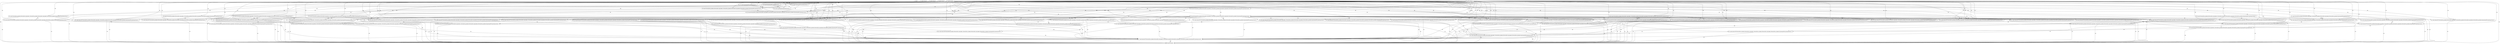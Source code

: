 digraph G {
  "1: match () ...
" [shape=box, ];
  "72: match (event_id) ...
" [shape=box, ];
  "73: match (event_id) ...
" [shape=box, ];
  "74: match (event_id) ...
" [shape=box, ];
  "87: match (event_id) ...
" [shape=box, ];
  "99: match (event_id) ...
" [shape=box, ];
  "109: match (if_precomp1991,if_precomp,event_id) ...
" [shape=box, ];
  "115: match (if_precomp1991,if_precomp,event_id) ...
" [shape=box, ];
  "134: match (if_precomp1991,if_precomp,event_id) ...
" [shape=box, ];
  "141: match (if_precomp1991,if_precomp,event_id) ...
" [shape=box, ];
  "156: match (forward_flow_ip_header_6,forward_flow_udp_header_1,forward_flow_ip_header_9,forward_flow_udp_header_0,forward_flow_ip_header_8,if_precomp1991,if_precomp,event_id) ...
" [
  shape=box, ];
  "163: match (forward_flow_ip_header_6,forward_flow_udp_header_1,forward_flow_ip_header_9,forward_flow_udp_header_0,forward_flow_ip_header_8,if_precomp1991,if_precomp,event_id) ...
" [
  shape=box, ];
  "184: match (forward_flow_ip_header_6,forward_flow_udp_header_1,forward_flow_ip_header_9,forward_flow_udp_header_0,forward_flow_ip_header_8,if_precomp1991,if_precomp,event_id) ...
" [
  shape=box, ];
  "189: match (forward_flow_ip_header_6,forward_flow_udp_header_1,forward_flow_ip_header_9,forward_flow_udp_header_0,forward_flow_ip_header_8,if_precomp1991,if_precomp,event_id) ...
" [
  shape=box, ];
  "196: match (forward_flow_ip_header_6,forward_flow_udp_header_1,forward_flow_ip_header_9,forward_flow_udp_header_0,forward_flow_ip_header_8,if_precomp1991,if_precomp,event_id) ...
" [
  shape=box, ];
  "202: match (forward_flow_ip_header_6,forward_flow_udp_header_1,forward_flow_ip_header_9,forward_flow_udp_header_0,forward_flow_ip_header_8,if_precomp1991,if_precomp,event_id) ...
" [
  shape=box, ];
  "209: match (forward_flow_ip_header_6,forward_flow_udp_header_1,forward_flow_ip_header_9,forward_flow_udp_header_0,forward_flow_ip_header_8,if_precomp1991,if_precomp,event_id) ...
" [
  shape=box, ];
  "216: match (forward_flow_ip_header_6,forward_flow_udp_header_1,forward_flow_ip_header_9,forward_flow_udp_header_0,forward_flow_ip_header_8,if_precomp1991,if_precomp,event_id) ...
" [
  shape=box, ];
  "223: match (forward_flow_ip_header_6,forward_flow_udp_header_1,forward_flow_ip_header_9,forward_flow_udp_header_0,forward_flow_ip_header_8,if_precomp1991,if_precomp,event_id) ...
" [
  shape=box, ];
  "230: match (forward_flow_ip_header_6,forward_flow_udp_header_1,forward_flow_ip_header_9,forward_flow_udp_header_0,forward_flow_ip_header_8,if_precomp1991,if_precomp,event_id) ...
" [
  shape=box, ];
  "237: match (forward_flow_ip_header_6,forward_flow_udp_header_1,forward_flow_ip_header_9,forward_flow_udp_header_0,forward_flow_ip_header_8,if_precomp1991,if_precomp,event_id) ...
" [
  shape=box, ];
  "241: match (path_id1675,forward_flow_ip_header_6,forward_flow_udp_header_1,forward_flow_ip_header_9,forward_flow_udp_header_0,forward_flow_ip_header_8,if_precomp1991,if_precomp,event_id) ...
" [
  shape=box, ];
  "246: match (path_id1675,forward_flow_ip_header_6,forward_flow_udp_header_1,forward_flow_ip_header_9,forward_flow_udp_header_0,forward_flow_ip_header_8,if_precomp1991,if_precomp,event_id) ...
" [
  shape=box, ];
  "255: match (path_id1675,forward_flow_ip_header_6,forward_flow_udp_header_1,forward_flow_ip_header_9,forward_flow_udp_header_0,forward_flow_ip_header_8,if_precomp1991,if_precomp,event_id) ...
" [
  shape=box, ];
  "261: match (path_id1675,forward_flow_ip_header_6,forward_flow_udp_header_1,forward_flow_ip_header_9,forward_flow_udp_header_0,forward_flow_ip_header_8,if_precomp1991,if_precomp,event_id) ...
" [
  shape=box, ];
  "267: match (path_id1675,forward_flow_ip_header_6,forward_flow_udp_header_1,forward_flow_ip_header_9,forward_flow_udp_header_0,forward_flow_ip_header_8,if_precomp1991,if_precomp,event_id) ...
" [
  shape=box, ];
  "273: match (path_id1675,forward_flow_ip_header_6,forward_flow_udp_header_1,forward_flow_ip_header_9,forward_flow_udp_header_0,forward_flow_ip_header_8,if_precomp1991,if_precomp,event_id) ...
" [
  shape=box, ];
  "279: match (path_id1675,forward_flow_ip_header_6,forward_flow_udp_header_1,forward_flow_ip_header_9,forward_flow_udp_header_0,forward_flow_ip_header_8,if_precomp1991,if_precomp,event_id) ...
" [
  shape=box, ];
  "285: match (path_id1675,forward_flow_ip_header_6,forward_flow_udp_header_1,forward_flow_ip_header_9,forward_flow_udp_header_0,forward_flow_ip_header_8,if_precomp1991,if_precomp,event_id) ...
" [
  shape=box, ];
  "294: match (path_id1675,forward_flow_ip_header_6,forward_flow_udp_header_1,forward_flow_ip_header_9,forward_flow_udp_header_0,forward_flow_ip_header_8,if_precomp1991,if_precomp,event_id) ...
" [
  shape=box, ];
  "315: match (path_id1675,forward_flow_ip_header_6,forward_flow_udp_header_1,forward_flow_ip_header_9,forward_flow_udp_header_0,forward_flow_ip_header_8,if_precomp1991,if_precomp,event_id) ...
" [
  shape=box, ];
  "320: match (path_id1675,forward_flow_ip_header_6,forward_flow_udp_header_1,forward_flow_ip_header_9,forward_flow_udp_header_0,forward_flow_ip_header_8,if_precomp1991,if_precomp,event_id) ...
" [
  shape=box, ];
  "325: match (path_id1675,forward_flow_ip_header_6,forward_flow_udp_header_1,forward_flow_ip_header_9,forward_flow_udp_header_0,forward_flow_ip_header_8,if_precomp1991,if_precomp,event_id) ...
" [
  shape=box, ];
  "331: match (path_id1675,forward_flow_ip_header_6,forward_flow_udp_header_1,forward_flow_ip_header_9,forward_flow_udp_header_0,forward_flow_ip_header_8,if_precomp1991,if_precomp,event_id) ...
" [
  shape=box, ];
  "333: match (path_id1675,forward_flow_ip_header_6,forward_flow_udp_header_1,forward_flow_ip_header_9,forward_flow_udp_header_0,forward_flow_ip_header_8,if_precomp1991,if_precomp,event_id) ...
" [
  shape=box, ];
  "339: match (path_id1675,forward_flow_ip_header_6,forward_flow_udp_header_1,forward_flow_ip_header_9,forward_flow_udp_header_0,forward_flow_ip_header_8,if_precomp1991,if_precomp,event_id) ...
" [
  shape=box, ];
  "345: match (path_id1675,forward_flow_ip_header_6,forward_flow_udp_header_1,forward_flow_ip_header_9,forward_flow_udp_header_0,forward_flow_ip_header_8,if_precomp1991,if_precomp,event_id) ...
" [
  shape=box, ];
  "352: match (path_id1675,forward_flow_ip_header_6,forward_flow_udp_header_1,forward_flow_ip_header_9,forward_flow_udp_header_0,forward_flow_ip_header_8,if_precomp1991,if_precomp,event_id) ...
" [
  shape=box, ];
  "357: match (path_id1675,forward_flow_ip_header_6,forward_flow_udp_header_1,forward_flow_ip_header_9,forward_flow_udp_header_0,forward_flow_ip_header_8,if_precomp1991,if_precomp,event_id) ...
" [
  shape=box, ];
  "364: match (path_id1675,forward_flow_ip_header_6,forward_flow_udp_header_1,forward_flow_ip_header_9,forward_flow_udp_header_0,forward_flow_ip_header_8,if_precomp1991,if_precomp,event_id) ...
" [
  shape=box, ];
  "367: match (path_id1675,forward_flow_ip_header_6,forward_flow_udp_header_1,forward_flow_ip_header_9,forward_flow_udp_header_0,forward_flow_ip_header_8,if_precomp1991,if_precomp,event_id) ...
" [
  shape=box, ];
  "371: match (path_id1675,forward_flow_ip_header_6,forward_flow_udp_header_1,forward_flow_ip_header_9,forward_flow_udp_header_0,forward_flow_ip_header_8,if_precomp1991,if_precomp,event_id) ...
" [
  shape=box, ];
  "375: match (path_id1675,forward_flow_ip_header_6,forward_flow_udp_header_1,forward_flow_ip_header_9,forward_flow_udp_header_0,forward_flow_ip_header_8,if_precomp1991,if_precomp,event_id) ...
" [
  shape=box, ];
  "379: match (path_id1675,forward_flow_ip_header_6,forward_flow_udp_header_1,forward_flow_ip_header_9,forward_flow_udp_header_0,forward_flow_ip_header_8,if_precomp1991,if_precomp,event_id) ...
" [
  shape=box, ];
  "383: match (path_id1675,forward_flow_ip_header_6,forward_flow_udp_header_1,forward_flow_ip_header_9,forward_flow_udp_header_0,forward_flow_ip_header_8,if_precomp1991,if_precomp,event_id) ...
" [
  shape=box, ];
  "387: match (path_id1675,forward_flow_ip_header_6,forward_flow_udp_header_1,forward_flow_ip_header_9,forward_flow_udp_header_0,forward_flow_ip_header_8,if_precomp1991,if_precomp,event_id) ...
" [
  shape=box, ];
  "391: match (path_id1675,forward_flow_ip_header_6,forward_flow_udp_header_1,forward_flow_ip_header_9,forward_flow_udp_header_0,forward_flow_ip_header_8,if_precomp1991,if_precomp,event_id) ...
" [
  shape=box, ];
  "395: match (path_id1675,forward_flow_ip_header_6,forward_flow_udp_header_1,forward_flow_ip_header_9,forward_flow_udp_header_0,forward_flow_ip_header_8,if_precomp1991,if_precomp,event_id) ...
" [
  shape=box, ];
  "399: match (path_id1675,forward_flow_ip_header_6,forward_flow_udp_header_1,forward_flow_ip_header_9,forward_flow_udp_header_0,forward_flow_ip_header_8,if_precomp1991,if_precomp,event_id) ...
" [
  shape=box, ];
  "403: match (path_id1675,forward_flow_ip_header_6,forward_flow_udp_header_1,forward_flow_ip_header_9,forward_flow_udp_header_0,forward_flow_ip_header_8,if_precomp1991,if_precomp,event_id) ...
" [
  shape=box, ];
  "407: match (path_id1675,forward_flow_ip_header_6,forward_flow_udp_header_1,forward_flow_ip_header_9,forward_flow_udp_header_0,forward_flow_ip_header_8,if_precomp1991,if_precomp,event_id) ...
" [
  shape=box, ];
  "413: match (path_id1675,forward_flow_ip_header_6,forward_flow_udp_header_1,forward_flow_ip_header_9,forward_flow_udp_header_0,forward_flow_ip_header_8,if_precomp1991,if_precomp,event_id) ...
" [
  shape=box, ];
  "419: match (path_id1675,forward_flow_ip_header_6,forward_flow_udp_header_1,forward_flow_ip_header_9,forward_flow_udp_header_0,forward_flow_ip_header_8,if_precomp1991,if_precomp,event_id) ...
" [
  shape=box, ];
  "429: match (path_id1675,forward_flow_ip_header_6,forward_flow_udp_header_1,forward_flow_ip_header_9,forward_flow_udp_header_0,forward_flow_ip_header_8,if_precomp1991,if_precomp,event_id) ...
" [
  shape=box, ];
  "435: match (path_id1675,forward_flow_ip_header_6,forward_flow_udp_header_1,forward_flow_ip_header_9,forward_flow_udp_header_0,forward_flow_ip_header_8,if_precomp1991,if_precomp,event_id) ...
" [
  shape=box, ];
  "439: match (path_id1675,forward_flow_ip_header_6,forward_flow_udp_header_1,forward_flow_ip_header_9,forward_flow_udp_header_0,forward_flow_ip_header_8,if_precomp1991,if_precomp,event_id) ...
" [
  shape=box, ];
  "443: match (path_id1675,forward_flow_ip_header_6,forward_flow_udp_header_1,forward_flow_ip_header_9,forward_flow_udp_header_0,forward_flow_ip_header_8,if_precomp1991,if_precomp,event_id) ...
" [
  shape=box, ];
  "447: match (path_id1675,forward_flow_ip_header_6,forward_flow_udp_header_1,forward_flow_ip_header_9,forward_flow_udp_header_0,forward_flow_ip_header_8,if_precomp1991,if_precomp,event_id) ...
" [
  shape=box, ];
  "451: match (path_id1675,forward_flow_ip_header_6,forward_flow_udp_header_1,forward_flow_ip_header_9,forward_flow_udp_header_0,forward_flow_ip_header_8,if_precomp1991,if_precomp,event_id) ...
" [
  shape=box, ];
  "455: match (path_id1675,forward_flow_ip_header_6,forward_flow_udp_header_1,forward_flow_ip_header_9,forward_flow_udp_header_0,forward_flow_ip_header_8,if_precomp1991,if_precomp,event_id) ...
" [
  shape=box, ];
  "459: match (path_id1675,forward_flow_ip_header_6,forward_flow_udp_header_1,forward_flow_ip_header_9,forward_flow_udp_header_0,forward_flow_ip_header_8,if_precomp1991,if_precomp,event_id) ...
" [
  shape=box, ];
  "463: match (path_id1675,forward_flow_ip_header_6,forward_flow_udp_header_1,forward_flow_ip_header_9,forward_flow_udp_header_0,forward_flow_ip_header_8,if_precomp1991,if_precomp,event_id) ...
" [
  shape=box, ];
  "467: match (path_id1675,forward_flow_ip_header_6,forward_flow_udp_header_1,forward_flow_ip_header_9,forward_flow_udp_header_0,forward_flow_ip_header_8,if_precomp1991,if_precomp,event_id) ...
" [
  shape=box, ];
  "471: match (path_id1675,forward_flow_ip_header_6,forward_flow_udp_header_1,forward_flow_ip_header_9,forward_flow_udp_header_0,forward_flow_ip_header_8,if_precomp1991,if_precomp,event_id) ...
" [
  shape=box, ];
  "475: match (path_id1675,forward_flow_ip_header_6,forward_flow_udp_header_1,forward_flow_ip_header_9,forward_flow_udp_header_0,forward_flow_ip_header_8,if_precomp1991,if_precomp,event_id) ...
" [
  shape=box, ];
  "479: match (path_id1675,forward_flow_ip_header_6,forward_flow_udp_header_1,forward_flow_ip_header_9,forward_flow_udp_header_0,forward_flow_ip_header_8,if_precomp1991,if_precomp,event_id) ...
" [
  shape=box, ];
  "483: match (path_id1675,forward_flow_ip_header_6,forward_flow_udp_header_1,forward_flow_ip_header_9,forward_flow_udp_header_0,forward_flow_ip_header_8,if_precomp1991,if_precomp,event_id) ...
" [
  shape=box, ];
  "487: match (path_id1675,forward_flow_ip_header_6,forward_flow_udp_header_1,forward_flow_ip_header_9,forward_flow_udp_header_0,forward_flow_ip_header_8,if_precomp1991,if_precomp,event_id) ...
" [
  shape=box, ];
  "491: match (path_id1675,forward_flow_ip_header_6,forward_flow_udp_header_1,forward_flow_ip_header_9,forward_flow_udp_header_0,forward_flow_ip_header_8,if_precomp1991,if_precomp,event_id) ...
" [
  shape=box, ];
  "495: match (path_id1675,forward_flow_ip_header_6,forward_flow_udp_header_1,forward_flow_ip_header_9,forward_flow_udp_header_0,forward_flow_ip_header_8,if_precomp1991,if_precomp,event_id) ...
" [
  shape=box, ];
  "499: match (path_id1675,forward_flow_ip_header_6,forward_flow_udp_header_1,forward_flow_ip_header_9,forward_flow_udp_header_0,forward_flow_ip_header_8,if_precomp1991,if_precomp,event_id) ...
" [
  shape=box, ];
  "503: match (path_id1675,forward_flow_ip_header_6,forward_flow_udp_header_1,forward_flow_ip_header_9,forward_flow_udp_header_0,forward_flow_ip_header_8,if_precomp1991,if_precomp,event_id) ...
" [
  shape=box, ];
  "507: match (path_id1675,forward_flow_ip_header_6,forward_flow_udp_header_1,forward_flow_ip_header_9,forward_flow_udp_header_0,forward_flow_ip_header_8,if_precomp1991,if_precomp,event_id) ...
" [
  shape=box, ];
  "511: match (path_id1675,forward_flow_ip_header_6,forward_flow_udp_header_1,forward_flow_ip_header_9,forward_flow_udp_header_0,forward_flow_ip_header_8,if_precomp1991,if_precomp,event_id) ...
" [
  shape=box, ];
  "617: match (path_id1675,forward_flow_ip_header_6,forward_flow_udp_header_1,forward_flow_ip_header_9,forward_flow_udp_header_0,forward_flow_ip_header_8,if_precomp1991,if_precomp,event_id) ...
" [
  shape=box, ];
  "666: match (event_id) ...
" [shape=box, ];
  
  
  "87: match (event_id) ...
" -> "109: match (if_precomp1991,if_precomp,event_id) ...
" [
  label="WR", ];
  "87: match (event_id) ...
" -> "115: match (if_precomp1991,if_precomp,event_id) ...
" [
  label="WR", ];
  "87: match (event_id) ...
" -> "134: match (if_precomp1991,if_precomp,event_id) ...
" [
  label="WR", ];
  "87: match (event_id) ...
" -> "141: match (if_precomp1991,if_precomp,event_id) ...
" [
  label="WR", ];
  "87: match (event_id) ...
" -> "156: match (forward_flow_ip_header_6,forward_flow_udp_header_1,forward_flow_ip_header_9,forward_flow_udp_header_0,forward_flow_ip_header_8,if_precomp1991,if_precomp,event_id) ...
" [
  label="WR", ];
  "87: match (event_id) ...
" -> "163: match (forward_flow_ip_header_6,forward_flow_udp_header_1,forward_flow_ip_header_9,forward_flow_udp_header_0,forward_flow_ip_header_8,if_precomp1991,if_precomp,event_id) ...
" [
  label="WR", ];
  "87: match (event_id) ...
" -> "184: match (forward_flow_ip_header_6,forward_flow_udp_header_1,forward_flow_ip_header_9,forward_flow_udp_header_0,forward_flow_ip_header_8,if_precomp1991,if_precomp,event_id) ...
" [
  label="WR", ];
  "87: match (event_id) ...
" -> "189: match (forward_flow_ip_header_6,forward_flow_udp_header_1,forward_flow_ip_header_9,forward_flow_udp_header_0,forward_flow_ip_header_8,if_precomp1991,if_precomp,event_id) ...
" [
  label="WR", ];
  "87: match (event_id) ...
" -> "196: match (forward_flow_ip_header_6,forward_flow_udp_header_1,forward_flow_ip_header_9,forward_flow_udp_header_0,forward_flow_ip_header_8,if_precomp1991,if_precomp,event_id) ...
" [
  label="WR", ];
  "87: match (event_id) ...
" -> "202: match (forward_flow_ip_header_6,forward_flow_udp_header_1,forward_flow_ip_header_9,forward_flow_udp_header_0,forward_flow_ip_header_8,if_precomp1991,if_precomp,event_id) ...
" [
  label="WR", ];
  "87: match (event_id) ...
" -> "209: match (forward_flow_ip_header_6,forward_flow_udp_header_1,forward_flow_ip_header_9,forward_flow_udp_header_0,forward_flow_ip_header_8,if_precomp1991,if_precomp,event_id) ...
" [
  label="WR", ];
  "87: match (event_id) ...
" -> "216: match (forward_flow_ip_header_6,forward_flow_udp_header_1,forward_flow_ip_header_9,forward_flow_udp_header_0,forward_flow_ip_header_8,if_precomp1991,if_precomp,event_id) ...
" [
  label="WR", ];
  "87: match (event_id) ...
" -> "223: match (forward_flow_ip_header_6,forward_flow_udp_header_1,forward_flow_ip_header_9,forward_flow_udp_header_0,forward_flow_ip_header_8,if_precomp1991,if_precomp,event_id) ...
" [
  label="WR", ];
  "87: match (event_id) ...
" -> "230: match (forward_flow_ip_header_6,forward_flow_udp_header_1,forward_flow_ip_header_9,forward_flow_udp_header_0,forward_flow_ip_header_8,if_precomp1991,if_precomp,event_id) ...
" [
  label="WR", ];
  "87: match (event_id) ...
" -> "237: match (forward_flow_ip_header_6,forward_flow_udp_header_1,forward_flow_ip_header_9,forward_flow_udp_header_0,forward_flow_ip_header_8,if_precomp1991,if_precomp,event_id) ...
" [
  label="WR", ];
  "87: match (event_id) ...
" -> "241: match (path_id1675,forward_flow_ip_header_6,forward_flow_udp_header_1,forward_flow_ip_header_9,forward_flow_udp_header_0,forward_flow_ip_header_8,if_precomp1991,if_precomp,event_id) ...
" [
  label="WR", ];
  "87: match (event_id) ...
" -> "246: match (path_id1675,forward_flow_ip_header_6,forward_flow_udp_header_1,forward_flow_ip_header_9,forward_flow_udp_header_0,forward_flow_ip_header_8,if_precomp1991,if_precomp,event_id) ...
" [
  label="WR", ];
  "87: match (event_id) ...
" -> "255: match (path_id1675,forward_flow_ip_header_6,forward_flow_udp_header_1,forward_flow_ip_header_9,forward_flow_udp_header_0,forward_flow_ip_header_8,if_precomp1991,if_precomp,event_id) ...
" [
  label="WR", ];
  "87: match (event_id) ...
" -> "261: match (path_id1675,forward_flow_ip_header_6,forward_flow_udp_header_1,forward_flow_ip_header_9,forward_flow_udp_header_0,forward_flow_ip_header_8,if_precomp1991,if_precomp,event_id) ...
" [
  label="WR", ];
  "87: match (event_id) ...
" -> "267: match (path_id1675,forward_flow_ip_header_6,forward_flow_udp_header_1,forward_flow_ip_header_9,forward_flow_udp_header_0,forward_flow_ip_header_8,if_precomp1991,if_precomp,event_id) ...
" [
  label="WR", ];
  "87: match (event_id) ...
" -> "273: match (path_id1675,forward_flow_ip_header_6,forward_flow_udp_header_1,forward_flow_ip_header_9,forward_flow_udp_header_0,forward_flow_ip_header_8,if_precomp1991,if_precomp,event_id) ...
" [
  label="WR", ];
  "87: match (event_id) ...
" -> "279: match (path_id1675,forward_flow_ip_header_6,forward_flow_udp_header_1,forward_flow_ip_header_9,forward_flow_udp_header_0,forward_flow_ip_header_8,if_precomp1991,if_precomp,event_id) ...
" [
  label="WR", ];
  "87: match (event_id) ...
" -> "285: match (path_id1675,forward_flow_ip_header_6,forward_flow_udp_header_1,forward_flow_ip_header_9,forward_flow_udp_header_0,forward_flow_ip_header_8,if_precomp1991,if_precomp,event_id) ...
" [
  label="WR", ];
  "87: match (event_id) ...
" -> "294: match (path_id1675,forward_flow_ip_header_6,forward_flow_udp_header_1,forward_flow_ip_header_9,forward_flow_udp_header_0,forward_flow_ip_header_8,if_precomp1991,if_precomp,event_id) ...
" [
  label="WR", ];
  "87: match (event_id) ...
" -> "315: match (path_id1675,forward_flow_ip_header_6,forward_flow_udp_header_1,forward_flow_ip_header_9,forward_flow_udp_header_0,forward_flow_ip_header_8,if_precomp1991,if_precomp,event_id) ...
" [
  label="WR", ];
  "87: match (event_id) ...
" -> "320: match (path_id1675,forward_flow_ip_header_6,forward_flow_udp_header_1,forward_flow_ip_header_9,forward_flow_udp_header_0,forward_flow_ip_header_8,if_precomp1991,if_precomp,event_id) ...
" [
  label="WR", ];
  "87: match (event_id) ...
" -> "325: match (path_id1675,forward_flow_ip_header_6,forward_flow_udp_header_1,forward_flow_ip_header_9,forward_flow_udp_header_0,forward_flow_ip_header_8,if_precomp1991,if_precomp,event_id) ...
" [
  label="WR", ];
  "87: match (event_id) ...
" -> "331: match (path_id1675,forward_flow_ip_header_6,forward_flow_udp_header_1,forward_flow_ip_header_9,forward_flow_udp_header_0,forward_flow_ip_header_8,if_precomp1991,if_precomp,event_id) ...
" [
  label="WR", ];
  "87: match (event_id) ...
" -> "333: match (path_id1675,forward_flow_ip_header_6,forward_flow_udp_header_1,forward_flow_ip_header_9,forward_flow_udp_header_0,forward_flow_ip_header_8,if_precomp1991,if_precomp,event_id) ...
" [
  label="WR", ];
  "87: match (event_id) ...
" -> "339: match (path_id1675,forward_flow_ip_header_6,forward_flow_udp_header_1,forward_flow_ip_header_9,forward_flow_udp_header_0,forward_flow_ip_header_8,if_precomp1991,if_precomp,event_id) ...
" [
  label="WR", ];
  "87: match (event_id) ...
" -> "345: match (path_id1675,forward_flow_ip_header_6,forward_flow_udp_header_1,forward_flow_ip_header_9,forward_flow_udp_header_0,forward_flow_ip_header_8,if_precomp1991,if_precomp,event_id) ...
" [
  label="WR", ];
  "87: match (event_id) ...
" -> "352: match (path_id1675,forward_flow_ip_header_6,forward_flow_udp_header_1,forward_flow_ip_header_9,forward_flow_udp_header_0,forward_flow_ip_header_8,if_precomp1991,if_precomp,event_id) ...
" [
  label="WR", ];
  "87: match (event_id) ...
" -> "357: match (path_id1675,forward_flow_ip_header_6,forward_flow_udp_header_1,forward_flow_ip_header_9,forward_flow_udp_header_0,forward_flow_ip_header_8,if_precomp1991,if_precomp,event_id) ...
" [
  label="WR", ];
  "87: match (event_id) ...
" -> "364: match (path_id1675,forward_flow_ip_header_6,forward_flow_udp_header_1,forward_flow_ip_header_9,forward_flow_udp_header_0,forward_flow_ip_header_8,if_precomp1991,if_precomp,event_id) ...
" [
  label="WR", ];
  "87: match (event_id) ...
" -> "367: match (path_id1675,forward_flow_ip_header_6,forward_flow_udp_header_1,forward_flow_ip_header_9,forward_flow_udp_header_0,forward_flow_ip_header_8,if_precomp1991,if_precomp,event_id) ...
" [
  label="WR", ];
  "87: match (event_id) ...
" -> "371: match (path_id1675,forward_flow_ip_header_6,forward_flow_udp_header_1,forward_flow_ip_header_9,forward_flow_udp_header_0,forward_flow_ip_header_8,if_precomp1991,if_precomp,event_id) ...
" [
  label="WR", ];
  "87: match (event_id) ...
" -> "375: match (path_id1675,forward_flow_ip_header_6,forward_flow_udp_header_1,forward_flow_ip_header_9,forward_flow_udp_header_0,forward_flow_ip_header_8,if_precomp1991,if_precomp,event_id) ...
" [
  label="WR", ];
  "87: match (event_id) ...
" -> "379: match (path_id1675,forward_flow_ip_header_6,forward_flow_udp_header_1,forward_flow_ip_header_9,forward_flow_udp_header_0,forward_flow_ip_header_8,if_precomp1991,if_precomp,event_id) ...
" [
  label="WR", ];
  "87: match (event_id) ...
" -> "383: match (path_id1675,forward_flow_ip_header_6,forward_flow_udp_header_1,forward_flow_ip_header_9,forward_flow_udp_header_0,forward_flow_ip_header_8,if_precomp1991,if_precomp,event_id) ...
" [
  label="WR", ];
  "87: match (event_id) ...
" -> "387: match (path_id1675,forward_flow_ip_header_6,forward_flow_udp_header_1,forward_flow_ip_header_9,forward_flow_udp_header_0,forward_flow_ip_header_8,if_precomp1991,if_precomp,event_id) ...
" [
  label="WR", ];
  "87: match (event_id) ...
" -> "391: match (path_id1675,forward_flow_ip_header_6,forward_flow_udp_header_1,forward_flow_ip_header_9,forward_flow_udp_header_0,forward_flow_ip_header_8,if_precomp1991,if_precomp,event_id) ...
" [
  label="WR", ];
  "87: match (event_id) ...
" -> "395: match (path_id1675,forward_flow_ip_header_6,forward_flow_udp_header_1,forward_flow_ip_header_9,forward_flow_udp_header_0,forward_flow_ip_header_8,if_precomp1991,if_precomp,event_id) ...
" [
  label="WR", ];
  "87: match (event_id) ...
" -> "399: match (path_id1675,forward_flow_ip_header_6,forward_flow_udp_header_1,forward_flow_ip_header_9,forward_flow_udp_header_0,forward_flow_ip_header_8,if_precomp1991,if_precomp,event_id) ...
" [
  label="WR", ];
  "87: match (event_id) ...
" -> "403: match (path_id1675,forward_flow_ip_header_6,forward_flow_udp_header_1,forward_flow_ip_header_9,forward_flow_udp_header_0,forward_flow_ip_header_8,if_precomp1991,if_precomp,event_id) ...
" [
  label="WR", ];
  "87: match (event_id) ...
" -> "407: match (path_id1675,forward_flow_ip_header_6,forward_flow_udp_header_1,forward_flow_ip_header_9,forward_flow_udp_header_0,forward_flow_ip_header_8,if_precomp1991,if_precomp,event_id) ...
" [
  label="WR", ];
  "87: match (event_id) ...
" -> "413: match (path_id1675,forward_flow_ip_header_6,forward_flow_udp_header_1,forward_flow_ip_header_9,forward_flow_udp_header_0,forward_flow_ip_header_8,if_precomp1991,if_precomp,event_id) ...
" [
  label="WR", ];
  "87: match (event_id) ...
" -> "419: match (path_id1675,forward_flow_ip_header_6,forward_flow_udp_header_1,forward_flow_ip_header_9,forward_flow_udp_header_0,forward_flow_ip_header_8,if_precomp1991,if_precomp,event_id) ...
" [
  label="WR", ];
  "87: match (event_id) ...
" -> "429: match (path_id1675,forward_flow_ip_header_6,forward_flow_udp_header_1,forward_flow_ip_header_9,forward_flow_udp_header_0,forward_flow_ip_header_8,if_precomp1991,if_precomp,event_id) ...
" [
  label="WR", ];
  "87: match (event_id) ...
" -> "435: match (path_id1675,forward_flow_ip_header_6,forward_flow_udp_header_1,forward_flow_ip_header_9,forward_flow_udp_header_0,forward_flow_ip_header_8,if_precomp1991,if_precomp,event_id) ...
" [
  label="WR", ];
  "87: match (event_id) ...
" -> "439: match (path_id1675,forward_flow_ip_header_6,forward_flow_udp_header_1,forward_flow_ip_header_9,forward_flow_udp_header_0,forward_flow_ip_header_8,if_precomp1991,if_precomp,event_id) ...
" [
  label="WR", ];
  "87: match (event_id) ...
" -> "443: match (path_id1675,forward_flow_ip_header_6,forward_flow_udp_header_1,forward_flow_ip_header_9,forward_flow_udp_header_0,forward_flow_ip_header_8,if_precomp1991,if_precomp,event_id) ...
" [
  label="WR", ];
  "87: match (event_id) ...
" -> "447: match (path_id1675,forward_flow_ip_header_6,forward_flow_udp_header_1,forward_flow_ip_header_9,forward_flow_udp_header_0,forward_flow_ip_header_8,if_precomp1991,if_precomp,event_id) ...
" [
  label="WR", ];
  "87: match (event_id) ...
" -> "451: match (path_id1675,forward_flow_ip_header_6,forward_flow_udp_header_1,forward_flow_ip_header_9,forward_flow_udp_header_0,forward_flow_ip_header_8,if_precomp1991,if_precomp,event_id) ...
" [
  label="WR", ];
  "87: match (event_id) ...
" -> "455: match (path_id1675,forward_flow_ip_header_6,forward_flow_udp_header_1,forward_flow_ip_header_9,forward_flow_udp_header_0,forward_flow_ip_header_8,if_precomp1991,if_precomp,event_id) ...
" [
  label="WR", ];
  "87: match (event_id) ...
" -> "459: match (path_id1675,forward_flow_ip_header_6,forward_flow_udp_header_1,forward_flow_ip_header_9,forward_flow_udp_header_0,forward_flow_ip_header_8,if_precomp1991,if_precomp,event_id) ...
" [
  label="WR", ];
  "87: match (event_id) ...
" -> "463: match (path_id1675,forward_flow_ip_header_6,forward_flow_udp_header_1,forward_flow_ip_header_9,forward_flow_udp_header_0,forward_flow_ip_header_8,if_precomp1991,if_precomp,event_id) ...
" [
  label="WR", ];
  "87: match (event_id) ...
" -> "467: match (path_id1675,forward_flow_ip_header_6,forward_flow_udp_header_1,forward_flow_ip_header_9,forward_flow_udp_header_0,forward_flow_ip_header_8,if_precomp1991,if_precomp,event_id) ...
" [
  label="WR", ];
  "87: match (event_id) ...
" -> "471: match (path_id1675,forward_flow_ip_header_6,forward_flow_udp_header_1,forward_flow_ip_header_9,forward_flow_udp_header_0,forward_flow_ip_header_8,if_precomp1991,if_precomp,event_id) ...
" [
  label="WR", ];
  "87: match (event_id) ...
" -> "475: match (path_id1675,forward_flow_ip_header_6,forward_flow_udp_header_1,forward_flow_ip_header_9,forward_flow_udp_header_0,forward_flow_ip_header_8,if_precomp1991,if_precomp,event_id) ...
" [
  label="WR", ];
  "87: match (event_id) ...
" -> "479: match (path_id1675,forward_flow_ip_header_6,forward_flow_udp_header_1,forward_flow_ip_header_9,forward_flow_udp_header_0,forward_flow_ip_header_8,if_precomp1991,if_precomp,event_id) ...
" [
  label="WR", ];
  "87: match (event_id) ...
" -> "483: match (path_id1675,forward_flow_ip_header_6,forward_flow_udp_header_1,forward_flow_ip_header_9,forward_flow_udp_header_0,forward_flow_ip_header_8,if_precomp1991,if_precomp,event_id) ...
" [
  label="WR", ];
  "87: match (event_id) ...
" -> "487: match (path_id1675,forward_flow_ip_header_6,forward_flow_udp_header_1,forward_flow_ip_header_9,forward_flow_udp_header_0,forward_flow_ip_header_8,if_precomp1991,if_precomp,event_id) ...
" [
  label="WR", ];
  "87: match (event_id) ...
" -> "491: match (path_id1675,forward_flow_ip_header_6,forward_flow_udp_header_1,forward_flow_ip_header_9,forward_flow_udp_header_0,forward_flow_ip_header_8,if_precomp1991,if_precomp,event_id) ...
" [
  label="WR", ];
  "87: match (event_id) ...
" -> "495: match (path_id1675,forward_flow_ip_header_6,forward_flow_udp_header_1,forward_flow_ip_header_9,forward_flow_udp_header_0,forward_flow_ip_header_8,if_precomp1991,if_precomp,event_id) ...
" [
  label="WR", ];
  "87: match (event_id) ...
" -> "499: match (path_id1675,forward_flow_ip_header_6,forward_flow_udp_header_1,forward_flow_ip_header_9,forward_flow_udp_header_0,forward_flow_ip_header_8,if_precomp1991,if_precomp,event_id) ...
" [
  label="WR", ];
  "87: match (event_id) ...
" -> "503: match (path_id1675,forward_flow_ip_header_6,forward_flow_udp_header_1,forward_flow_ip_header_9,forward_flow_udp_header_0,forward_flow_ip_header_8,if_precomp1991,if_precomp,event_id) ...
" [
  label="WR", ];
  "87: match (event_id) ...
" -> "507: match (path_id1675,forward_flow_ip_header_6,forward_flow_udp_header_1,forward_flow_ip_header_9,forward_flow_udp_header_0,forward_flow_ip_header_8,if_precomp1991,if_precomp,event_id) ...
" [
  label="WR", ];
  "87: match (event_id) ...
" -> "511: match (path_id1675,forward_flow_ip_header_6,forward_flow_udp_header_1,forward_flow_ip_header_9,forward_flow_udp_header_0,forward_flow_ip_header_8,if_precomp1991,if_precomp,event_id) ...
" [
  label="WR", ];
  "87: match (event_id) ...
" -> "617: match (path_id1675,forward_flow_ip_header_6,forward_flow_udp_header_1,forward_flow_ip_header_9,forward_flow_udp_header_0,forward_flow_ip_header_8,if_precomp1991,if_precomp,event_id) ...
" [
  label="WR", ];
  "87: match (event_id) ...
" -> "666: match (event_id) ...
" [label="RW", ];
  "99: match (event_id) ...
" -> "109: match (if_precomp1991,if_precomp,event_id) ...
" [
  label="WR", ];
  "99: match (event_id) ...
" -> "115: match (if_precomp1991,if_precomp,event_id) ...
" [
  label="WR", ];
  "99: match (event_id) ...
" -> "134: match (if_precomp1991,if_precomp,event_id) ...
" [
  label="WR", ];
  "99: match (event_id) ...
" -> "141: match (if_precomp1991,if_precomp,event_id) ...
" [
  label="WR", ];
  "99: match (event_id) ...
" -> "156: match (forward_flow_ip_header_6,forward_flow_udp_header_1,forward_flow_ip_header_9,forward_flow_udp_header_0,forward_flow_ip_header_8,if_precomp1991,if_precomp,event_id) ...
" [
  label="WR", ];
  "99: match (event_id) ...
" -> "163: match (forward_flow_ip_header_6,forward_flow_udp_header_1,forward_flow_ip_header_9,forward_flow_udp_header_0,forward_flow_ip_header_8,if_precomp1991,if_precomp,event_id) ...
" [
  label="WR", ];
  "99: match (event_id) ...
" -> "184: match (forward_flow_ip_header_6,forward_flow_udp_header_1,forward_flow_ip_header_9,forward_flow_udp_header_0,forward_flow_ip_header_8,if_precomp1991,if_precomp,event_id) ...
" [
  label="WR", ];
  "99: match (event_id) ...
" -> "189: match (forward_flow_ip_header_6,forward_flow_udp_header_1,forward_flow_ip_header_9,forward_flow_udp_header_0,forward_flow_ip_header_8,if_precomp1991,if_precomp,event_id) ...
" [
  label="WR", ];
  "99: match (event_id) ...
" -> "196: match (forward_flow_ip_header_6,forward_flow_udp_header_1,forward_flow_ip_header_9,forward_flow_udp_header_0,forward_flow_ip_header_8,if_precomp1991,if_precomp,event_id) ...
" [
  label="WR", ];
  "99: match (event_id) ...
" -> "202: match (forward_flow_ip_header_6,forward_flow_udp_header_1,forward_flow_ip_header_9,forward_flow_udp_header_0,forward_flow_ip_header_8,if_precomp1991,if_precomp,event_id) ...
" [
  label="WR", ];
  "99: match (event_id) ...
" -> "209: match (forward_flow_ip_header_6,forward_flow_udp_header_1,forward_flow_ip_header_9,forward_flow_udp_header_0,forward_flow_ip_header_8,if_precomp1991,if_precomp,event_id) ...
" [
  label="WR", ];
  "99: match (event_id) ...
" -> "216: match (forward_flow_ip_header_6,forward_flow_udp_header_1,forward_flow_ip_header_9,forward_flow_udp_header_0,forward_flow_ip_header_8,if_precomp1991,if_precomp,event_id) ...
" [
  label="WR", ];
  "99: match (event_id) ...
" -> "223: match (forward_flow_ip_header_6,forward_flow_udp_header_1,forward_flow_ip_header_9,forward_flow_udp_header_0,forward_flow_ip_header_8,if_precomp1991,if_precomp,event_id) ...
" [
  label="WR", ];
  "99: match (event_id) ...
" -> "230: match (forward_flow_ip_header_6,forward_flow_udp_header_1,forward_flow_ip_header_9,forward_flow_udp_header_0,forward_flow_ip_header_8,if_precomp1991,if_precomp,event_id) ...
" [
  label="WR", ];
  "99: match (event_id) ...
" -> "237: match (forward_flow_ip_header_6,forward_flow_udp_header_1,forward_flow_ip_header_9,forward_flow_udp_header_0,forward_flow_ip_header_8,if_precomp1991,if_precomp,event_id) ...
" [
  label="WR", ];
  "99: match (event_id) ...
" -> "241: match (path_id1675,forward_flow_ip_header_6,forward_flow_udp_header_1,forward_flow_ip_header_9,forward_flow_udp_header_0,forward_flow_ip_header_8,if_precomp1991,if_precomp,event_id) ...
" [
  label="WR", ];
  "99: match (event_id) ...
" -> "246: match (path_id1675,forward_flow_ip_header_6,forward_flow_udp_header_1,forward_flow_ip_header_9,forward_flow_udp_header_0,forward_flow_ip_header_8,if_precomp1991,if_precomp,event_id) ...
" [
  label="WR", ];
  "99: match (event_id) ...
" -> "255: match (path_id1675,forward_flow_ip_header_6,forward_flow_udp_header_1,forward_flow_ip_header_9,forward_flow_udp_header_0,forward_flow_ip_header_8,if_precomp1991,if_precomp,event_id) ...
" [
  label="WR", ];
  "99: match (event_id) ...
" -> "261: match (path_id1675,forward_flow_ip_header_6,forward_flow_udp_header_1,forward_flow_ip_header_9,forward_flow_udp_header_0,forward_flow_ip_header_8,if_precomp1991,if_precomp,event_id) ...
" [
  label="WR", ];
  "99: match (event_id) ...
" -> "267: match (path_id1675,forward_flow_ip_header_6,forward_flow_udp_header_1,forward_flow_ip_header_9,forward_flow_udp_header_0,forward_flow_ip_header_8,if_precomp1991,if_precomp,event_id) ...
" [
  label="WR", ];
  "99: match (event_id) ...
" -> "273: match (path_id1675,forward_flow_ip_header_6,forward_flow_udp_header_1,forward_flow_ip_header_9,forward_flow_udp_header_0,forward_flow_ip_header_8,if_precomp1991,if_precomp,event_id) ...
" [
  label="WR", ];
  "99: match (event_id) ...
" -> "279: match (path_id1675,forward_flow_ip_header_6,forward_flow_udp_header_1,forward_flow_ip_header_9,forward_flow_udp_header_0,forward_flow_ip_header_8,if_precomp1991,if_precomp,event_id) ...
" [
  label="WR", ];
  "99: match (event_id) ...
" -> "285: match (path_id1675,forward_flow_ip_header_6,forward_flow_udp_header_1,forward_flow_ip_header_9,forward_flow_udp_header_0,forward_flow_ip_header_8,if_precomp1991,if_precomp,event_id) ...
" [
  label="WR", ];
  "99: match (event_id) ...
" -> "294: match (path_id1675,forward_flow_ip_header_6,forward_flow_udp_header_1,forward_flow_ip_header_9,forward_flow_udp_header_0,forward_flow_ip_header_8,if_precomp1991,if_precomp,event_id) ...
" [
  label="WR", ];
  "99: match (event_id) ...
" -> "315: match (path_id1675,forward_flow_ip_header_6,forward_flow_udp_header_1,forward_flow_ip_header_9,forward_flow_udp_header_0,forward_flow_ip_header_8,if_precomp1991,if_precomp,event_id) ...
" [
  label="WR", ];
  "99: match (event_id) ...
" -> "320: match (path_id1675,forward_flow_ip_header_6,forward_flow_udp_header_1,forward_flow_ip_header_9,forward_flow_udp_header_0,forward_flow_ip_header_8,if_precomp1991,if_precomp,event_id) ...
" [
  label="WR", ];
  "99: match (event_id) ...
" -> "325: match (path_id1675,forward_flow_ip_header_6,forward_flow_udp_header_1,forward_flow_ip_header_9,forward_flow_udp_header_0,forward_flow_ip_header_8,if_precomp1991,if_precomp,event_id) ...
" [
  label="WR", ];
  "99: match (event_id) ...
" -> "331: match (path_id1675,forward_flow_ip_header_6,forward_flow_udp_header_1,forward_flow_ip_header_9,forward_flow_udp_header_0,forward_flow_ip_header_8,if_precomp1991,if_precomp,event_id) ...
" [
  label="WR", ];
  "99: match (event_id) ...
" -> "333: match (path_id1675,forward_flow_ip_header_6,forward_flow_udp_header_1,forward_flow_ip_header_9,forward_flow_udp_header_0,forward_flow_ip_header_8,if_precomp1991,if_precomp,event_id) ...
" [
  label="WR", ];
  "99: match (event_id) ...
" -> "339: match (path_id1675,forward_flow_ip_header_6,forward_flow_udp_header_1,forward_flow_ip_header_9,forward_flow_udp_header_0,forward_flow_ip_header_8,if_precomp1991,if_precomp,event_id) ...
" [
  label="WR", ];
  "99: match (event_id) ...
" -> "345: match (path_id1675,forward_flow_ip_header_6,forward_flow_udp_header_1,forward_flow_ip_header_9,forward_flow_udp_header_0,forward_flow_ip_header_8,if_precomp1991,if_precomp,event_id) ...
" [
  label="WR", ];
  "99: match (event_id) ...
" -> "352: match (path_id1675,forward_flow_ip_header_6,forward_flow_udp_header_1,forward_flow_ip_header_9,forward_flow_udp_header_0,forward_flow_ip_header_8,if_precomp1991,if_precomp,event_id) ...
" [
  label="WR", ];
  "99: match (event_id) ...
" -> "357: match (path_id1675,forward_flow_ip_header_6,forward_flow_udp_header_1,forward_flow_ip_header_9,forward_flow_udp_header_0,forward_flow_ip_header_8,if_precomp1991,if_precomp,event_id) ...
" [
  label="WR", ];
  "99: match (event_id) ...
" -> "364: match (path_id1675,forward_flow_ip_header_6,forward_flow_udp_header_1,forward_flow_ip_header_9,forward_flow_udp_header_0,forward_flow_ip_header_8,if_precomp1991,if_precomp,event_id) ...
" [
  label="WR", ];
  "99: match (event_id) ...
" -> "367: match (path_id1675,forward_flow_ip_header_6,forward_flow_udp_header_1,forward_flow_ip_header_9,forward_flow_udp_header_0,forward_flow_ip_header_8,if_precomp1991,if_precomp,event_id) ...
" [
  label="WR", ];
  "99: match (event_id) ...
" -> "371: match (path_id1675,forward_flow_ip_header_6,forward_flow_udp_header_1,forward_flow_ip_header_9,forward_flow_udp_header_0,forward_flow_ip_header_8,if_precomp1991,if_precomp,event_id) ...
" [
  label="WR", ];
  "99: match (event_id) ...
" -> "375: match (path_id1675,forward_flow_ip_header_6,forward_flow_udp_header_1,forward_flow_ip_header_9,forward_flow_udp_header_0,forward_flow_ip_header_8,if_precomp1991,if_precomp,event_id) ...
" [
  label="WR", ];
  "99: match (event_id) ...
" -> "379: match (path_id1675,forward_flow_ip_header_6,forward_flow_udp_header_1,forward_flow_ip_header_9,forward_flow_udp_header_0,forward_flow_ip_header_8,if_precomp1991,if_precomp,event_id) ...
" [
  label="WR", ];
  "99: match (event_id) ...
" -> "383: match (path_id1675,forward_flow_ip_header_6,forward_flow_udp_header_1,forward_flow_ip_header_9,forward_flow_udp_header_0,forward_flow_ip_header_8,if_precomp1991,if_precomp,event_id) ...
" [
  label="WR", ];
  "99: match (event_id) ...
" -> "387: match (path_id1675,forward_flow_ip_header_6,forward_flow_udp_header_1,forward_flow_ip_header_9,forward_flow_udp_header_0,forward_flow_ip_header_8,if_precomp1991,if_precomp,event_id) ...
" [
  label="WR", ];
  "99: match (event_id) ...
" -> "391: match (path_id1675,forward_flow_ip_header_6,forward_flow_udp_header_1,forward_flow_ip_header_9,forward_flow_udp_header_0,forward_flow_ip_header_8,if_precomp1991,if_precomp,event_id) ...
" [
  label="WR", ];
  "99: match (event_id) ...
" -> "395: match (path_id1675,forward_flow_ip_header_6,forward_flow_udp_header_1,forward_flow_ip_header_9,forward_flow_udp_header_0,forward_flow_ip_header_8,if_precomp1991,if_precomp,event_id) ...
" [
  label="WR", ];
  "99: match (event_id) ...
" -> "399: match (path_id1675,forward_flow_ip_header_6,forward_flow_udp_header_1,forward_flow_ip_header_9,forward_flow_udp_header_0,forward_flow_ip_header_8,if_precomp1991,if_precomp,event_id) ...
" [
  label="WR", ];
  "99: match (event_id) ...
" -> "403: match (path_id1675,forward_flow_ip_header_6,forward_flow_udp_header_1,forward_flow_ip_header_9,forward_flow_udp_header_0,forward_flow_ip_header_8,if_precomp1991,if_precomp,event_id) ...
" [
  label="WR", ];
  "99: match (event_id) ...
" -> "407: match (path_id1675,forward_flow_ip_header_6,forward_flow_udp_header_1,forward_flow_ip_header_9,forward_flow_udp_header_0,forward_flow_ip_header_8,if_precomp1991,if_precomp,event_id) ...
" [
  label="WR", ];
  "99: match (event_id) ...
" -> "413: match (path_id1675,forward_flow_ip_header_6,forward_flow_udp_header_1,forward_flow_ip_header_9,forward_flow_udp_header_0,forward_flow_ip_header_8,if_precomp1991,if_precomp,event_id) ...
" [
  label="WR", ];
  "99: match (event_id) ...
" -> "419: match (path_id1675,forward_flow_ip_header_6,forward_flow_udp_header_1,forward_flow_ip_header_9,forward_flow_udp_header_0,forward_flow_ip_header_8,if_precomp1991,if_precomp,event_id) ...
" [
  label="WR", ];
  "99: match (event_id) ...
" -> "429: match (path_id1675,forward_flow_ip_header_6,forward_flow_udp_header_1,forward_flow_ip_header_9,forward_flow_udp_header_0,forward_flow_ip_header_8,if_precomp1991,if_precomp,event_id) ...
" [
  label="WR", ];
  "99: match (event_id) ...
" -> "435: match (path_id1675,forward_flow_ip_header_6,forward_flow_udp_header_1,forward_flow_ip_header_9,forward_flow_udp_header_0,forward_flow_ip_header_8,if_precomp1991,if_precomp,event_id) ...
" [
  label="WR", ];
  "99: match (event_id) ...
" -> "439: match (path_id1675,forward_flow_ip_header_6,forward_flow_udp_header_1,forward_flow_ip_header_9,forward_flow_udp_header_0,forward_flow_ip_header_8,if_precomp1991,if_precomp,event_id) ...
" [
  label="WR", ];
  "99: match (event_id) ...
" -> "443: match (path_id1675,forward_flow_ip_header_6,forward_flow_udp_header_1,forward_flow_ip_header_9,forward_flow_udp_header_0,forward_flow_ip_header_8,if_precomp1991,if_precomp,event_id) ...
" [
  label="WR", ];
  "99: match (event_id) ...
" -> "447: match (path_id1675,forward_flow_ip_header_6,forward_flow_udp_header_1,forward_flow_ip_header_9,forward_flow_udp_header_0,forward_flow_ip_header_8,if_precomp1991,if_precomp,event_id) ...
" [
  label="WR", ];
  "99: match (event_id) ...
" -> "451: match (path_id1675,forward_flow_ip_header_6,forward_flow_udp_header_1,forward_flow_ip_header_9,forward_flow_udp_header_0,forward_flow_ip_header_8,if_precomp1991,if_precomp,event_id) ...
" [
  label="WR", ];
  "99: match (event_id) ...
" -> "455: match (path_id1675,forward_flow_ip_header_6,forward_flow_udp_header_1,forward_flow_ip_header_9,forward_flow_udp_header_0,forward_flow_ip_header_8,if_precomp1991,if_precomp,event_id) ...
" [
  label="WR", ];
  "99: match (event_id) ...
" -> "459: match (path_id1675,forward_flow_ip_header_6,forward_flow_udp_header_1,forward_flow_ip_header_9,forward_flow_udp_header_0,forward_flow_ip_header_8,if_precomp1991,if_precomp,event_id) ...
" [
  label="WR", ];
  "99: match (event_id) ...
" -> "463: match (path_id1675,forward_flow_ip_header_6,forward_flow_udp_header_1,forward_flow_ip_header_9,forward_flow_udp_header_0,forward_flow_ip_header_8,if_precomp1991,if_precomp,event_id) ...
" [
  label="WR", ];
  "99: match (event_id) ...
" -> "467: match (path_id1675,forward_flow_ip_header_6,forward_flow_udp_header_1,forward_flow_ip_header_9,forward_flow_udp_header_0,forward_flow_ip_header_8,if_precomp1991,if_precomp,event_id) ...
" [
  label="WR", ];
  "99: match (event_id) ...
" -> "471: match (path_id1675,forward_flow_ip_header_6,forward_flow_udp_header_1,forward_flow_ip_header_9,forward_flow_udp_header_0,forward_flow_ip_header_8,if_precomp1991,if_precomp,event_id) ...
" [
  label="WR", ];
  "99: match (event_id) ...
" -> "475: match (path_id1675,forward_flow_ip_header_6,forward_flow_udp_header_1,forward_flow_ip_header_9,forward_flow_udp_header_0,forward_flow_ip_header_8,if_precomp1991,if_precomp,event_id) ...
" [
  label="WR", ];
  "99: match (event_id) ...
" -> "479: match (path_id1675,forward_flow_ip_header_6,forward_flow_udp_header_1,forward_flow_ip_header_9,forward_flow_udp_header_0,forward_flow_ip_header_8,if_precomp1991,if_precomp,event_id) ...
" [
  label="WR", ];
  "99: match (event_id) ...
" -> "483: match (path_id1675,forward_flow_ip_header_6,forward_flow_udp_header_1,forward_flow_ip_header_9,forward_flow_udp_header_0,forward_flow_ip_header_8,if_precomp1991,if_precomp,event_id) ...
" [
  label="WR", ];
  "99: match (event_id) ...
" -> "487: match (path_id1675,forward_flow_ip_header_6,forward_flow_udp_header_1,forward_flow_ip_header_9,forward_flow_udp_header_0,forward_flow_ip_header_8,if_precomp1991,if_precomp,event_id) ...
" [
  label="WR", ];
  "99: match (event_id) ...
" -> "491: match (path_id1675,forward_flow_ip_header_6,forward_flow_udp_header_1,forward_flow_ip_header_9,forward_flow_udp_header_0,forward_flow_ip_header_8,if_precomp1991,if_precomp,event_id) ...
" [
  label="WR", ];
  "99: match (event_id) ...
" -> "495: match (path_id1675,forward_flow_ip_header_6,forward_flow_udp_header_1,forward_flow_ip_header_9,forward_flow_udp_header_0,forward_flow_ip_header_8,if_precomp1991,if_precomp,event_id) ...
" [
  label="WR", ];
  "99: match (event_id) ...
" -> "499: match (path_id1675,forward_flow_ip_header_6,forward_flow_udp_header_1,forward_flow_ip_header_9,forward_flow_udp_header_0,forward_flow_ip_header_8,if_precomp1991,if_precomp,event_id) ...
" [
  label="WR", ];
  "99: match (event_id) ...
" -> "503: match (path_id1675,forward_flow_ip_header_6,forward_flow_udp_header_1,forward_flow_ip_header_9,forward_flow_udp_header_0,forward_flow_ip_header_8,if_precomp1991,if_precomp,event_id) ...
" [
  label="WR", ];
  "99: match (event_id) ...
" -> "507: match (path_id1675,forward_flow_ip_header_6,forward_flow_udp_header_1,forward_flow_ip_header_9,forward_flow_udp_header_0,forward_flow_ip_header_8,if_precomp1991,if_precomp,event_id) ...
" [
  label="WR", ];
  "99: match (event_id) ...
" -> "511: match (path_id1675,forward_flow_ip_header_6,forward_flow_udp_header_1,forward_flow_ip_header_9,forward_flow_udp_header_0,forward_flow_ip_header_8,if_precomp1991,if_precomp,event_id) ...
" [
  label="WR", ];
  "99: match (event_id) ...
" -> "617: match (path_id1675,forward_flow_ip_header_6,forward_flow_udp_header_1,forward_flow_ip_header_9,forward_flow_udp_header_0,forward_flow_ip_header_8,if_precomp1991,if_precomp,event_id) ...
" [
  label="WR", ];
  "99: match (event_id) ...
" -> "666: match (event_id) ...
" [label="RW", ];
  "109: match (if_precomp1991,if_precomp,event_id) ...
" -> "134: match (if_precomp1991,if_precomp,event_id) ...
" [
  label="WR", ];
  "109: match (if_precomp1991,if_precomp,event_id) ...
" -> "666: match (event_id) ...
" [
  label="RW", ];
  "115: match (if_precomp1991,if_precomp,event_id) ...
" -> "134: match (if_precomp1991,if_precomp,event_id) ...
" [
  label="WR", ];
  "115: match (if_precomp1991,if_precomp,event_id) ...
" -> "666: match (event_id) ...
" [
  label="RW", ];
  "141: match (if_precomp1991,if_precomp,event_id) ...
" -> "156: match (forward_flow_ip_header_6,forward_flow_udp_header_1,forward_flow_ip_header_9,forward_flow_udp_header_0,forward_flow_ip_header_8,if_precomp1991,if_precomp,event_id) ...
" [
  label="WW", ];
  "141: match (if_precomp1991,if_precomp,event_id) ...
" -> "184: match (forward_flow_ip_header_6,forward_flow_udp_header_1,forward_flow_ip_header_9,forward_flow_udp_header_0,forward_flow_ip_header_8,if_precomp1991,if_precomp,event_id) ...
" [
  label="WR", ];
  "156: match (forward_flow_ip_header_6,forward_flow_udp_header_1,forward_flow_ip_header_9,forward_flow_udp_header_0,forward_flow_ip_header_8,if_precomp1991,if_precomp,event_id) ...
" -> "184: match (forward_flow_ip_header_6,forward_flow_udp_header_1,forward_flow_ip_header_9,forward_flow_udp_header_0,forward_flow_ip_header_8,if_precomp1991,if_precomp,event_id) ...
" [
  label="WR", ];
  "156: match (forward_flow_ip_header_6,forward_flow_udp_header_1,forward_flow_ip_header_9,forward_flow_udp_header_0,forward_flow_ip_header_8,if_precomp1991,if_precomp,event_id) ...
" -> "666: match (event_id) ...
" [
  label="RW", ];
  "163: match (forward_flow_ip_header_6,forward_flow_udp_header_1,forward_flow_ip_header_9,forward_flow_udp_header_0,forward_flow_ip_header_8,if_precomp1991,if_precomp,event_id) ...
" -> "184: match (forward_flow_ip_header_6,forward_flow_udp_header_1,forward_flow_ip_header_9,forward_flow_udp_header_0,forward_flow_ip_header_8,if_precomp1991,if_precomp,event_id) ...
" [
  label="WW", ];
  "163: match (forward_flow_ip_header_6,forward_flow_udp_header_1,forward_flow_ip_header_9,forward_flow_udp_header_0,forward_flow_ip_header_8,if_precomp1991,if_precomp,event_id) ...
" -> "189: match (forward_flow_ip_header_6,forward_flow_udp_header_1,forward_flow_ip_header_9,forward_flow_udp_header_0,forward_flow_ip_header_8,if_precomp1991,if_precomp,event_id) ...
" [
  label="WR", ];
  "163: match (forward_flow_ip_header_6,forward_flow_udp_header_1,forward_flow_ip_header_9,forward_flow_udp_header_0,forward_flow_ip_header_8,if_precomp1991,if_precomp,event_id) ...
" -> "666: match (event_id) ...
" [
  label="RW", ];
  "184: match (forward_flow_ip_header_6,forward_flow_udp_header_1,forward_flow_ip_header_9,forward_flow_udp_header_0,forward_flow_ip_header_8,if_precomp1991,if_precomp,event_id) ...
" -> "189: match (forward_flow_ip_header_6,forward_flow_udp_header_1,forward_flow_ip_header_9,forward_flow_udp_header_0,forward_flow_ip_header_8,if_precomp1991,if_precomp,event_id) ...
" [
  label="WR", ];
  "184: match (forward_flow_ip_header_6,forward_flow_udp_header_1,forward_flow_ip_header_9,forward_flow_udp_header_0,forward_flow_ip_header_8,if_precomp1991,if_precomp,event_id) ...
" -> "666: match (event_id) ...
" [
  label="RW", ];
  "189: match (forward_flow_ip_header_6,forward_flow_udp_header_1,forward_flow_ip_header_9,forward_flow_udp_header_0,forward_flow_ip_header_8,if_precomp1991,if_precomp,event_id) ...
" -> "241: match (path_id1675,forward_flow_ip_header_6,forward_flow_udp_header_1,forward_flow_ip_header_9,forward_flow_udp_header_0,forward_flow_ip_header_8,if_precomp1991,if_precomp,event_id) ...
" [
  label="WR", ];
  "189: match (forward_flow_ip_header_6,forward_flow_udp_header_1,forward_flow_ip_header_9,forward_flow_udp_header_0,forward_flow_ip_header_8,if_precomp1991,if_precomp,event_id) ...
" -> "246: match (path_id1675,forward_flow_ip_header_6,forward_flow_udp_header_1,forward_flow_ip_header_9,forward_flow_udp_header_0,forward_flow_ip_header_8,if_precomp1991,if_precomp,event_id) ...
" [
  label="WR", ];
  "189: match (forward_flow_ip_header_6,forward_flow_udp_header_1,forward_flow_ip_header_9,forward_flow_udp_header_0,forward_flow_ip_header_8,if_precomp1991,if_precomp,event_id) ...
" -> "255: match (path_id1675,forward_flow_ip_header_6,forward_flow_udp_header_1,forward_flow_ip_header_9,forward_flow_udp_header_0,forward_flow_ip_header_8,if_precomp1991,if_precomp,event_id) ...
" [
  label="WR", ];
  "189: match (forward_flow_ip_header_6,forward_flow_udp_header_1,forward_flow_ip_header_9,forward_flow_udp_header_0,forward_flow_ip_header_8,if_precomp1991,if_precomp,event_id) ...
" -> "261: match (path_id1675,forward_flow_ip_header_6,forward_flow_udp_header_1,forward_flow_ip_header_9,forward_flow_udp_header_0,forward_flow_ip_header_8,if_precomp1991,if_precomp,event_id) ...
" [
  label="WR", ];
  "189: match (forward_flow_ip_header_6,forward_flow_udp_header_1,forward_flow_ip_header_9,forward_flow_udp_header_0,forward_flow_ip_header_8,if_precomp1991,if_precomp,event_id) ...
" -> "267: match (path_id1675,forward_flow_ip_header_6,forward_flow_udp_header_1,forward_flow_ip_header_9,forward_flow_udp_header_0,forward_flow_ip_header_8,if_precomp1991,if_precomp,event_id) ...
" [
  label="WR", ];
  "189: match (forward_flow_ip_header_6,forward_flow_udp_header_1,forward_flow_ip_header_9,forward_flow_udp_header_0,forward_flow_ip_header_8,if_precomp1991,if_precomp,event_id) ...
" -> "273: match (path_id1675,forward_flow_ip_header_6,forward_flow_udp_header_1,forward_flow_ip_header_9,forward_flow_udp_header_0,forward_flow_ip_header_8,if_precomp1991,if_precomp,event_id) ...
" [
  label="WR", ];
  "189: match (forward_flow_ip_header_6,forward_flow_udp_header_1,forward_flow_ip_header_9,forward_flow_udp_header_0,forward_flow_ip_header_8,if_precomp1991,if_precomp,event_id) ...
" -> "279: match (path_id1675,forward_flow_ip_header_6,forward_flow_udp_header_1,forward_flow_ip_header_9,forward_flow_udp_header_0,forward_flow_ip_header_8,if_precomp1991,if_precomp,event_id) ...
" [
  label="WR", ];
  "189: match (forward_flow_ip_header_6,forward_flow_udp_header_1,forward_flow_ip_header_9,forward_flow_udp_header_0,forward_flow_ip_header_8,if_precomp1991,if_precomp,event_id) ...
" -> "285: match (path_id1675,forward_flow_ip_header_6,forward_flow_udp_header_1,forward_flow_ip_header_9,forward_flow_udp_header_0,forward_flow_ip_header_8,if_precomp1991,if_precomp,event_id) ...
" [
  label="WR", ];
  "189: match (forward_flow_ip_header_6,forward_flow_udp_header_1,forward_flow_ip_header_9,forward_flow_udp_header_0,forward_flow_ip_header_8,if_precomp1991,if_precomp,event_id) ...
" -> "294: match (path_id1675,forward_flow_ip_header_6,forward_flow_udp_header_1,forward_flow_ip_header_9,forward_flow_udp_header_0,forward_flow_ip_header_8,if_precomp1991,if_precomp,event_id) ...
" [
  label="WR", ];
  "189: match (forward_flow_ip_header_6,forward_flow_udp_header_1,forward_flow_ip_header_9,forward_flow_udp_header_0,forward_flow_ip_header_8,if_precomp1991,if_precomp,event_id) ...
" -> "315: match (path_id1675,forward_flow_ip_header_6,forward_flow_udp_header_1,forward_flow_ip_header_9,forward_flow_udp_header_0,forward_flow_ip_header_8,if_precomp1991,if_precomp,event_id) ...
" [
  label="WR", ];
  "189: match (forward_flow_ip_header_6,forward_flow_udp_header_1,forward_flow_ip_header_9,forward_flow_udp_header_0,forward_flow_ip_header_8,if_precomp1991,if_precomp,event_id) ...
" -> "320: match (path_id1675,forward_flow_ip_header_6,forward_flow_udp_header_1,forward_flow_ip_header_9,forward_flow_udp_header_0,forward_flow_ip_header_8,if_precomp1991,if_precomp,event_id) ...
" [
  label="WR", ];
  "189: match (forward_flow_ip_header_6,forward_flow_udp_header_1,forward_flow_ip_header_9,forward_flow_udp_header_0,forward_flow_ip_header_8,if_precomp1991,if_precomp,event_id) ...
" -> "325: match (path_id1675,forward_flow_ip_header_6,forward_flow_udp_header_1,forward_flow_ip_header_9,forward_flow_udp_header_0,forward_flow_ip_header_8,if_precomp1991,if_precomp,event_id) ...
" [
  label="WR", ];
  "189: match (forward_flow_ip_header_6,forward_flow_udp_header_1,forward_flow_ip_header_9,forward_flow_udp_header_0,forward_flow_ip_header_8,if_precomp1991,if_precomp,event_id) ...
" -> "331: match (path_id1675,forward_flow_ip_header_6,forward_flow_udp_header_1,forward_flow_ip_header_9,forward_flow_udp_header_0,forward_flow_ip_header_8,if_precomp1991,if_precomp,event_id) ...
" [
  label="WR", ];
  "189: match (forward_flow_ip_header_6,forward_flow_udp_header_1,forward_flow_ip_header_9,forward_flow_udp_header_0,forward_flow_ip_header_8,if_precomp1991,if_precomp,event_id) ...
" -> "333: match (path_id1675,forward_flow_ip_header_6,forward_flow_udp_header_1,forward_flow_ip_header_9,forward_flow_udp_header_0,forward_flow_ip_header_8,if_precomp1991,if_precomp,event_id) ...
" [
  label="WR", ];
  "189: match (forward_flow_ip_header_6,forward_flow_udp_header_1,forward_flow_ip_header_9,forward_flow_udp_header_0,forward_flow_ip_header_8,if_precomp1991,if_precomp,event_id) ...
" -> "339: match (path_id1675,forward_flow_ip_header_6,forward_flow_udp_header_1,forward_flow_ip_header_9,forward_flow_udp_header_0,forward_flow_ip_header_8,if_precomp1991,if_precomp,event_id) ...
" [
  label="WR", ];
  "189: match (forward_flow_ip_header_6,forward_flow_udp_header_1,forward_flow_ip_header_9,forward_flow_udp_header_0,forward_flow_ip_header_8,if_precomp1991,if_precomp,event_id) ...
" -> "345: match (path_id1675,forward_flow_ip_header_6,forward_flow_udp_header_1,forward_flow_ip_header_9,forward_flow_udp_header_0,forward_flow_ip_header_8,if_precomp1991,if_precomp,event_id) ...
" [
  label="WR", ];
  "189: match (forward_flow_ip_header_6,forward_flow_udp_header_1,forward_flow_ip_header_9,forward_flow_udp_header_0,forward_flow_ip_header_8,if_precomp1991,if_precomp,event_id) ...
" -> "352: match (path_id1675,forward_flow_ip_header_6,forward_flow_udp_header_1,forward_flow_ip_header_9,forward_flow_udp_header_0,forward_flow_ip_header_8,if_precomp1991,if_precomp,event_id) ...
" [
  label="WR", ];
  "189: match (forward_flow_ip_header_6,forward_flow_udp_header_1,forward_flow_ip_header_9,forward_flow_udp_header_0,forward_flow_ip_header_8,if_precomp1991,if_precomp,event_id) ...
" -> "357: match (path_id1675,forward_flow_ip_header_6,forward_flow_udp_header_1,forward_flow_ip_header_9,forward_flow_udp_header_0,forward_flow_ip_header_8,if_precomp1991,if_precomp,event_id) ...
" [
  label="WR", ];
  "189: match (forward_flow_ip_header_6,forward_flow_udp_header_1,forward_flow_ip_header_9,forward_flow_udp_header_0,forward_flow_ip_header_8,if_precomp1991,if_precomp,event_id) ...
" -> "364: match (path_id1675,forward_flow_ip_header_6,forward_flow_udp_header_1,forward_flow_ip_header_9,forward_flow_udp_header_0,forward_flow_ip_header_8,if_precomp1991,if_precomp,event_id) ...
" [
  label="WR", ];
  "189: match (forward_flow_ip_header_6,forward_flow_udp_header_1,forward_flow_ip_header_9,forward_flow_udp_header_0,forward_flow_ip_header_8,if_precomp1991,if_precomp,event_id) ...
" -> "367: match (path_id1675,forward_flow_ip_header_6,forward_flow_udp_header_1,forward_flow_ip_header_9,forward_flow_udp_header_0,forward_flow_ip_header_8,if_precomp1991,if_precomp,event_id) ...
" [
  label="WR", ];
  "189: match (forward_flow_ip_header_6,forward_flow_udp_header_1,forward_flow_ip_header_9,forward_flow_udp_header_0,forward_flow_ip_header_8,if_precomp1991,if_precomp,event_id) ...
" -> "371: match (path_id1675,forward_flow_ip_header_6,forward_flow_udp_header_1,forward_flow_ip_header_9,forward_flow_udp_header_0,forward_flow_ip_header_8,if_precomp1991,if_precomp,event_id) ...
" [
  label="WR", ];
  "189: match (forward_flow_ip_header_6,forward_flow_udp_header_1,forward_flow_ip_header_9,forward_flow_udp_header_0,forward_flow_ip_header_8,if_precomp1991,if_precomp,event_id) ...
" -> "375: match (path_id1675,forward_flow_ip_header_6,forward_flow_udp_header_1,forward_flow_ip_header_9,forward_flow_udp_header_0,forward_flow_ip_header_8,if_precomp1991,if_precomp,event_id) ...
" [
  label="WR", ];
  "189: match (forward_flow_ip_header_6,forward_flow_udp_header_1,forward_flow_ip_header_9,forward_flow_udp_header_0,forward_flow_ip_header_8,if_precomp1991,if_precomp,event_id) ...
" -> "379: match (path_id1675,forward_flow_ip_header_6,forward_flow_udp_header_1,forward_flow_ip_header_9,forward_flow_udp_header_0,forward_flow_ip_header_8,if_precomp1991,if_precomp,event_id) ...
" [
  label="WR", ];
  "189: match (forward_flow_ip_header_6,forward_flow_udp_header_1,forward_flow_ip_header_9,forward_flow_udp_header_0,forward_flow_ip_header_8,if_precomp1991,if_precomp,event_id) ...
" -> "383: match (path_id1675,forward_flow_ip_header_6,forward_flow_udp_header_1,forward_flow_ip_header_9,forward_flow_udp_header_0,forward_flow_ip_header_8,if_precomp1991,if_precomp,event_id) ...
" [
  label="WR", ];
  "189: match (forward_flow_ip_header_6,forward_flow_udp_header_1,forward_flow_ip_header_9,forward_flow_udp_header_0,forward_flow_ip_header_8,if_precomp1991,if_precomp,event_id) ...
" -> "387: match (path_id1675,forward_flow_ip_header_6,forward_flow_udp_header_1,forward_flow_ip_header_9,forward_flow_udp_header_0,forward_flow_ip_header_8,if_precomp1991,if_precomp,event_id) ...
" [
  label="WR", ];
  "189: match (forward_flow_ip_header_6,forward_flow_udp_header_1,forward_flow_ip_header_9,forward_flow_udp_header_0,forward_flow_ip_header_8,if_precomp1991,if_precomp,event_id) ...
" -> "391: match (path_id1675,forward_flow_ip_header_6,forward_flow_udp_header_1,forward_flow_ip_header_9,forward_flow_udp_header_0,forward_flow_ip_header_8,if_precomp1991,if_precomp,event_id) ...
" [
  label="WR", ];
  "189: match (forward_flow_ip_header_6,forward_flow_udp_header_1,forward_flow_ip_header_9,forward_flow_udp_header_0,forward_flow_ip_header_8,if_precomp1991,if_precomp,event_id) ...
" -> "395: match (path_id1675,forward_flow_ip_header_6,forward_flow_udp_header_1,forward_flow_ip_header_9,forward_flow_udp_header_0,forward_flow_ip_header_8,if_precomp1991,if_precomp,event_id) ...
" [
  label="WR", ];
  "189: match (forward_flow_ip_header_6,forward_flow_udp_header_1,forward_flow_ip_header_9,forward_flow_udp_header_0,forward_flow_ip_header_8,if_precomp1991,if_precomp,event_id) ...
" -> "399: match (path_id1675,forward_flow_ip_header_6,forward_flow_udp_header_1,forward_flow_ip_header_9,forward_flow_udp_header_0,forward_flow_ip_header_8,if_precomp1991,if_precomp,event_id) ...
" [
  label="WR", ];
  "189: match (forward_flow_ip_header_6,forward_flow_udp_header_1,forward_flow_ip_header_9,forward_flow_udp_header_0,forward_flow_ip_header_8,if_precomp1991,if_precomp,event_id) ...
" -> "403: match (path_id1675,forward_flow_ip_header_6,forward_flow_udp_header_1,forward_flow_ip_header_9,forward_flow_udp_header_0,forward_flow_ip_header_8,if_precomp1991,if_precomp,event_id) ...
" [
  label="WR", ];
  "189: match (forward_flow_ip_header_6,forward_flow_udp_header_1,forward_flow_ip_header_9,forward_flow_udp_header_0,forward_flow_ip_header_8,if_precomp1991,if_precomp,event_id) ...
" -> "407: match (path_id1675,forward_flow_ip_header_6,forward_flow_udp_header_1,forward_flow_ip_header_9,forward_flow_udp_header_0,forward_flow_ip_header_8,if_precomp1991,if_precomp,event_id) ...
" [
  label="WR", ];
  "189: match (forward_flow_ip_header_6,forward_flow_udp_header_1,forward_flow_ip_header_9,forward_flow_udp_header_0,forward_flow_ip_header_8,if_precomp1991,if_precomp,event_id) ...
" -> "413: match (path_id1675,forward_flow_ip_header_6,forward_flow_udp_header_1,forward_flow_ip_header_9,forward_flow_udp_header_0,forward_flow_ip_header_8,if_precomp1991,if_precomp,event_id) ...
" [
  label="WR", ];
  "189: match (forward_flow_ip_header_6,forward_flow_udp_header_1,forward_flow_ip_header_9,forward_flow_udp_header_0,forward_flow_ip_header_8,if_precomp1991,if_precomp,event_id) ...
" -> "419: match (path_id1675,forward_flow_ip_header_6,forward_flow_udp_header_1,forward_flow_ip_header_9,forward_flow_udp_header_0,forward_flow_ip_header_8,if_precomp1991,if_precomp,event_id) ...
" [
  label="WR", ];
  "189: match (forward_flow_ip_header_6,forward_flow_udp_header_1,forward_flow_ip_header_9,forward_flow_udp_header_0,forward_flow_ip_header_8,if_precomp1991,if_precomp,event_id) ...
" -> "429: match (path_id1675,forward_flow_ip_header_6,forward_flow_udp_header_1,forward_flow_ip_header_9,forward_flow_udp_header_0,forward_flow_ip_header_8,if_precomp1991,if_precomp,event_id) ...
" [
  label="WR", ];
  "189: match (forward_flow_ip_header_6,forward_flow_udp_header_1,forward_flow_ip_header_9,forward_flow_udp_header_0,forward_flow_ip_header_8,if_precomp1991,if_precomp,event_id) ...
" -> "435: match (path_id1675,forward_flow_ip_header_6,forward_flow_udp_header_1,forward_flow_ip_header_9,forward_flow_udp_header_0,forward_flow_ip_header_8,if_precomp1991,if_precomp,event_id) ...
" [
  label="WR", ];
  "189: match (forward_flow_ip_header_6,forward_flow_udp_header_1,forward_flow_ip_header_9,forward_flow_udp_header_0,forward_flow_ip_header_8,if_precomp1991,if_precomp,event_id) ...
" -> "439: match (path_id1675,forward_flow_ip_header_6,forward_flow_udp_header_1,forward_flow_ip_header_9,forward_flow_udp_header_0,forward_flow_ip_header_8,if_precomp1991,if_precomp,event_id) ...
" [
  label="WR", ];
  "189: match (forward_flow_ip_header_6,forward_flow_udp_header_1,forward_flow_ip_header_9,forward_flow_udp_header_0,forward_flow_ip_header_8,if_precomp1991,if_precomp,event_id) ...
" -> "443: match (path_id1675,forward_flow_ip_header_6,forward_flow_udp_header_1,forward_flow_ip_header_9,forward_flow_udp_header_0,forward_flow_ip_header_8,if_precomp1991,if_precomp,event_id) ...
" [
  label="WR", ];
  "189: match (forward_flow_ip_header_6,forward_flow_udp_header_1,forward_flow_ip_header_9,forward_flow_udp_header_0,forward_flow_ip_header_8,if_precomp1991,if_precomp,event_id) ...
" -> "447: match (path_id1675,forward_flow_ip_header_6,forward_flow_udp_header_1,forward_flow_ip_header_9,forward_flow_udp_header_0,forward_flow_ip_header_8,if_precomp1991,if_precomp,event_id) ...
" [
  label="WR", ];
  "189: match (forward_flow_ip_header_6,forward_flow_udp_header_1,forward_flow_ip_header_9,forward_flow_udp_header_0,forward_flow_ip_header_8,if_precomp1991,if_precomp,event_id) ...
" -> "451: match (path_id1675,forward_flow_ip_header_6,forward_flow_udp_header_1,forward_flow_ip_header_9,forward_flow_udp_header_0,forward_flow_ip_header_8,if_precomp1991,if_precomp,event_id) ...
" [
  label="WR", ];
  "189: match (forward_flow_ip_header_6,forward_flow_udp_header_1,forward_flow_ip_header_9,forward_flow_udp_header_0,forward_flow_ip_header_8,if_precomp1991,if_precomp,event_id) ...
" -> "455: match (path_id1675,forward_flow_ip_header_6,forward_flow_udp_header_1,forward_flow_ip_header_9,forward_flow_udp_header_0,forward_flow_ip_header_8,if_precomp1991,if_precomp,event_id) ...
" [
  label="WR", ];
  "189: match (forward_flow_ip_header_6,forward_flow_udp_header_1,forward_flow_ip_header_9,forward_flow_udp_header_0,forward_flow_ip_header_8,if_precomp1991,if_precomp,event_id) ...
" -> "459: match (path_id1675,forward_flow_ip_header_6,forward_flow_udp_header_1,forward_flow_ip_header_9,forward_flow_udp_header_0,forward_flow_ip_header_8,if_precomp1991,if_precomp,event_id) ...
" [
  label="WR", ];
  "189: match (forward_flow_ip_header_6,forward_flow_udp_header_1,forward_flow_ip_header_9,forward_flow_udp_header_0,forward_flow_ip_header_8,if_precomp1991,if_precomp,event_id) ...
" -> "463: match (path_id1675,forward_flow_ip_header_6,forward_flow_udp_header_1,forward_flow_ip_header_9,forward_flow_udp_header_0,forward_flow_ip_header_8,if_precomp1991,if_precomp,event_id) ...
" [
  label="WR", ];
  "189: match (forward_flow_ip_header_6,forward_flow_udp_header_1,forward_flow_ip_header_9,forward_flow_udp_header_0,forward_flow_ip_header_8,if_precomp1991,if_precomp,event_id) ...
" -> "467: match (path_id1675,forward_flow_ip_header_6,forward_flow_udp_header_1,forward_flow_ip_header_9,forward_flow_udp_header_0,forward_flow_ip_header_8,if_precomp1991,if_precomp,event_id) ...
" [
  label="WR", ];
  "189: match (forward_flow_ip_header_6,forward_flow_udp_header_1,forward_flow_ip_header_9,forward_flow_udp_header_0,forward_flow_ip_header_8,if_precomp1991,if_precomp,event_id) ...
" -> "471: match (path_id1675,forward_flow_ip_header_6,forward_flow_udp_header_1,forward_flow_ip_header_9,forward_flow_udp_header_0,forward_flow_ip_header_8,if_precomp1991,if_precomp,event_id) ...
" [
  label="WR", ];
  "189: match (forward_flow_ip_header_6,forward_flow_udp_header_1,forward_flow_ip_header_9,forward_flow_udp_header_0,forward_flow_ip_header_8,if_precomp1991,if_precomp,event_id) ...
" -> "475: match (path_id1675,forward_flow_ip_header_6,forward_flow_udp_header_1,forward_flow_ip_header_9,forward_flow_udp_header_0,forward_flow_ip_header_8,if_precomp1991,if_precomp,event_id) ...
" [
  label="WR", ];
  "189: match (forward_flow_ip_header_6,forward_flow_udp_header_1,forward_flow_ip_header_9,forward_flow_udp_header_0,forward_flow_ip_header_8,if_precomp1991,if_precomp,event_id) ...
" -> "479: match (path_id1675,forward_flow_ip_header_6,forward_flow_udp_header_1,forward_flow_ip_header_9,forward_flow_udp_header_0,forward_flow_ip_header_8,if_precomp1991,if_precomp,event_id) ...
" [
  label="WR", ];
  "189: match (forward_flow_ip_header_6,forward_flow_udp_header_1,forward_flow_ip_header_9,forward_flow_udp_header_0,forward_flow_ip_header_8,if_precomp1991,if_precomp,event_id) ...
" -> "483: match (path_id1675,forward_flow_ip_header_6,forward_flow_udp_header_1,forward_flow_ip_header_9,forward_flow_udp_header_0,forward_flow_ip_header_8,if_precomp1991,if_precomp,event_id) ...
" [
  label="WR", ];
  "189: match (forward_flow_ip_header_6,forward_flow_udp_header_1,forward_flow_ip_header_9,forward_flow_udp_header_0,forward_flow_ip_header_8,if_precomp1991,if_precomp,event_id) ...
" -> "487: match (path_id1675,forward_flow_ip_header_6,forward_flow_udp_header_1,forward_flow_ip_header_9,forward_flow_udp_header_0,forward_flow_ip_header_8,if_precomp1991,if_precomp,event_id) ...
" [
  label="WR", ];
  "189: match (forward_flow_ip_header_6,forward_flow_udp_header_1,forward_flow_ip_header_9,forward_flow_udp_header_0,forward_flow_ip_header_8,if_precomp1991,if_precomp,event_id) ...
" -> "491: match (path_id1675,forward_flow_ip_header_6,forward_flow_udp_header_1,forward_flow_ip_header_9,forward_flow_udp_header_0,forward_flow_ip_header_8,if_precomp1991,if_precomp,event_id) ...
" [
  label="WR", ];
  "189: match (forward_flow_ip_header_6,forward_flow_udp_header_1,forward_flow_ip_header_9,forward_flow_udp_header_0,forward_flow_ip_header_8,if_precomp1991,if_precomp,event_id) ...
" -> "495: match (path_id1675,forward_flow_ip_header_6,forward_flow_udp_header_1,forward_flow_ip_header_9,forward_flow_udp_header_0,forward_flow_ip_header_8,if_precomp1991,if_precomp,event_id) ...
" [
  label="WR", ];
  "189: match (forward_flow_ip_header_6,forward_flow_udp_header_1,forward_flow_ip_header_9,forward_flow_udp_header_0,forward_flow_ip_header_8,if_precomp1991,if_precomp,event_id) ...
" -> "499: match (path_id1675,forward_flow_ip_header_6,forward_flow_udp_header_1,forward_flow_ip_header_9,forward_flow_udp_header_0,forward_flow_ip_header_8,if_precomp1991,if_precomp,event_id) ...
" [
  label="WR", ];
  "189: match (forward_flow_ip_header_6,forward_flow_udp_header_1,forward_flow_ip_header_9,forward_flow_udp_header_0,forward_flow_ip_header_8,if_precomp1991,if_precomp,event_id) ...
" -> "503: match (path_id1675,forward_flow_ip_header_6,forward_flow_udp_header_1,forward_flow_ip_header_9,forward_flow_udp_header_0,forward_flow_ip_header_8,if_precomp1991,if_precomp,event_id) ...
" [
  label="WR", ];
  "189: match (forward_flow_ip_header_6,forward_flow_udp_header_1,forward_flow_ip_header_9,forward_flow_udp_header_0,forward_flow_ip_header_8,if_precomp1991,if_precomp,event_id) ...
" -> "507: match (path_id1675,forward_flow_ip_header_6,forward_flow_udp_header_1,forward_flow_ip_header_9,forward_flow_udp_header_0,forward_flow_ip_header_8,if_precomp1991,if_precomp,event_id) ...
" [
  label="WR", ];
  "189: match (forward_flow_ip_header_6,forward_flow_udp_header_1,forward_flow_ip_header_9,forward_flow_udp_header_0,forward_flow_ip_header_8,if_precomp1991,if_precomp,event_id) ...
" -> "511: match (path_id1675,forward_flow_ip_header_6,forward_flow_udp_header_1,forward_flow_ip_header_9,forward_flow_udp_header_0,forward_flow_ip_header_8,if_precomp1991,if_precomp,event_id) ...
" [
  label="WR", ];
  "189: match (forward_flow_ip_header_6,forward_flow_udp_header_1,forward_flow_ip_header_9,forward_flow_udp_header_0,forward_flow_ip_header_8,if_precomp1991,if_precomp,event_id) ...
" -> "617: match (path_id1675,forward_flow_ip_header_6,forward_flow_udp_header_1,forward_flow_ip_header_9,forward_flow_udp_header_0,forward_flow_ip_header_8,if_precomp1991,if_precomp,event_id) ...
" [
  label="WR", ];
  "189: match (forward_flow_ip_header_6,forward_flow_udp_header_1,forward_flow_ip_header_9,forward_flow_udp_header_0,forward_flow_ip_header_8,if_precomp1991,if_precomp,event_id) ...
" -> "666: match (event_id) ...
" [
  label="RW", ];
  "196: match (forward_flow_ip_header_6,forward_flow_udp_header_1,forward_flow_ip_header_9,forward_flow_udp_header_0,forward_flow_ip_header_8,if_precomp1991,if_precomp,event_id) ...
" -> "246: match (path_id1675,forward_flow_ip_header_6,forward_flow_udp_header_1,forward_flow_ip_header_9,forward_flow_udp_header_0,forward_flow_ip_header_8,if_precomp1991,if_precomp,event_id) ...
" [
  label="WW", ];
  "196: match (forward_flow_ip_header_6,forward_flow_udp_header_1,forward_flow_ip_header_9,forward_flow_udp_header_0,forward_flow_ip_header_8,if_precomp1991,if_precomp,event_id) ...
" -> "383: match (path_id1675,forward_flow_ip_header_6,forward_flow_udp_header_1,forward_flow_ip_header_9,forward_flow_udp_header_0,forward_flow_ip_header_8,if_precomp1991,if_precomp,event_id) ...
" [
  label="WR", ];
  "196: match (forward_flow_ip_header_6,forward_flow_udp_header_1,forward_flow_ip_header_9,forward_flow_udp_header_0,forward_flow_ip_header_8,if_precomp1991,if_precomp,event_id) ...
" -> "666: match (event_id) ...
" [
  label="RW", ];
  "202: match (forward_flow_ip_header_6,forward_flow_udp_header_1,forward_flow_ip_header_9,forward_flow_udp_header_0,forward_flow_ip_header_8,if_precomp1991,if_precomp,event_id) ...
" -> "255: match (path_id1675,forward_flow_ip_header_6,forward_flow_udp_header_1,forward_flow_ip_header_9,forward_flow_udp_header_0,forward_flow_ip_header_8,if_precomp1991,if_precomp,event_id) ...
" [
  label="WW", ];
  "202: match (forward_flow_ip_header_6,forward_flow_udp_header_1,forward_flow_ip_header_9,forward_flow_udp_header_0,forward_flow_ip_header_8,if_precomp1991,if_precomp,event_id) ...
" -> "387: match (path_id1675,forward_flow_ip_header_6,forward_flow_udp_header_1,forward_flow_ip_header_9,forward_flow_udp_header_0,forward_flow_ip_header_8,if_precomp1991,if_precomp,event_id) ...
" [
  label="WR", ];
  "202: match (forward_flow_ip_header_6,forward_flow_udp_header_1,forward_flow_ip_header_9,forward_flow_udp_header_0,forward_flow_ip_header_8,if_precomp1991,if_precomp,event_id) ...
" -> "666: match (event_id) ...
" [
  label="RW", ];
  "209: match (forward_flow_ip_header_6,forward_flow_udp_header_1,forward_flow_ip_header_9,forward_flow_udp_header_0,forward_flow_ip_header_8,if_precomp1991,if_precomp,event_id) ...
" -> "261: match (path_id1675,forward_flow_ip_header_6,forward_flow_udp_header_1,forward_flow_ip_header_9,forward_flow_udp_header_0,forward_flow_ip_header_8,if_precomp1991,if_precomp,event_id) ...
" [
  label="WW", ];
  "209: match (forward_flow_ip_header_6,forward_flow_udp_header_1,forward_flow_ip_header_9,forward_flow_udp_header_0,forward_flow_ip_header_8,if_precomp1991,if_precomp,event_id) ...
" -> "391: match (path_id1675,forward_flow_ip_header_6,forward_flow_udp_header_1,forward_flow_ip_header_9,forward_flow_udp_header_0,forward_flow_ip_header_8,if_precomp1991,if_precomp,event_id) ...
" [
  label="WR", ];
  "209: match (forward_flow_ip_header_6,forward_flow_udp_header_1,forward_flow_ip_header_9,forward_flow_udp_header_0,forward_flow_ip_header_8,if_precomp1991,if_precomp,event_id) ...
" -> "666: match (event_id) ...
" [
  label="RW", ];
  "216: match (forward_flow_ip_header_6,forward_flow_udp_header_1,forward_flow_ip_header_9,forward_flow_udp_header_0,forward_flow_ip_header_8,if_precomp1991,if_precomp,event_id) ...
" -> "267: match (path_id1675,forward_flow_ip_header_6,forward_flow_udp_header_1,forward_flow_ip_header_9,forward_flow_udp_header_0,forward_flow_ip_header_8,if_precomp1991,if_precomp,event_id) ...
" [
  label="WW", ];
  "216: match (forward_flow_ip_header_6,forward_flow_udp_header_1,forward_flow_ip_header_9,forward_flow_udp_header_0,forward_flow_ip_header_8,if_precomp1991,if_precomp,event_id) ...
" -> "395: match (path_id1675,forward_flow_ip_header_6,forward_flow_udp_header_1,forward_flow_ip_header_9,forward_flow_udp_header_0,forward_flow_ip_header_8,if_precomp1991,if_precomp,event_id) ...
" [
  label="WR", ];
  "216: match (forward_flow_ip_header_6,forward_flow_udp_header_1,forward_flow_ip_header_9,forward_flow_udp_header_0,forward_flow_ip_header_8,if_precomp1991,if_precomp,event_id) ...
" -> "666: match (event_id) ...
" [
  label="RW", ];
  "223: match (forward_flow_ip_header_6,forward_flow_udp_header_1,forward_flow_ip_header_9,forward_flow_udp_header_0,forward_flow_ip_header_8,if_precomp1991,if_precomp,event_id) ...
" -> "273: match (path_id1675,forward_flow_ip_header_6,forward_flow_udp_header_1,forward_flow_ip_header_9,forward_flow_udp_header_0,forward_flow_ip_header_8,if_precomp1991,if_precomp,event_id) ...
" [
  label="WW", ];
  "223: match (forward_flow_ip_header_6,forward_flow_udp_header_1,forward_flow_ip_header_9,forward_flow_udp_header_0,forward_flow_ip_header_8,if_precomp1991,if_precomp,event_id) ...
" -> "399: match (path_id1675,forward_flow_ip_header_6,forward_flow_udp_header_1,forward_flow_ip_header_9,forward_flow_udp_header_0,forward_flow_ip_header_8,if_precomp1991,if_precomp,event_id) ...
" [
  label="WR", ];
  "223: match (forward_flow_ip_header_6,forward_flow_udp_header_1,forward_flow_ip_header_9,forward_flow_udp_header_0,forward_flow_ip_header_8,if_precomp1991,if_precomp,event_id) ...
" -> "666: match (event_id) ...
" [
  label="RW", ];
  "230: match (forward_flow_ip_header_6,forward_flow_udp_header_1,forward_flow_ip_header_9,forward_flow_udp_header_0,forward_flow_ip_header_8,if_precomp1991,if_precomp,event_id) ...
" -> "279: match (path_id1675,forward_flow_ip_header_6,forward_flow_udp_header_1,forward_flow_ip_header_9,forward_flow_udp_header_0,forward_flow_ip_header_8,if_precomp1991,if_precomp,event_id) ...
" [
  label="WW", ];
  "230: match (forward_flow_ip_header_6,forward_flow_udp_header_1,forward_flow_ip_header_9,forward_flow_udp_header_0,forward_flow_ip_header_8,if_precomp1991,if_precomp,event_id) ...
" -> "403: match (path_id1675,forward_flow_ip_header_6,forward_flow_udp_header_1,forward_flow_ip_header_9,forward_flow_udp_header_0,forward_flow_ip_header_8,if_precomp1991,if_precomp,event_id) ...
" [
  label="WR", ];
  "230: match (forward_flow_ip_header_6,forward_flow_udp_header_1,forward_flow_ip_header_9,forward_flow_udp_header_0,forward_flow_ip_header_8,if_precomp1991,if_precomp,event_id) ...
" -> "666: match (event_id) ...
" [
  label="RW", ];
  "237: match (forward_flow_ip_header_6,forward_flow_udp_header_1,forward_flow_ip_header_9,forward_flow_udp_header_0,forward_flow_ip_header_8,if_precomp1991,if_precomp,event_id) ...
" -> "285: match (path_id1675,forward_flow_ip_header_6,forward_flow_udp_header_1,forward_flow_ip_header_9,forward_flow_udp_header_0,forward_flow_ip_header_8,if_precomp1991,if_precomp,event_id) ...
" [
  label="WW", ];
  "237: match (forward_flow_ip_header_6,forward_flow_udp_header_1,forward_flow_ip_header_9,forward_flow_udp_header_0,forward_flow_ip_header_8,if_precomp1991,if_precomp,event_id) ...
" -> "407: match (path_id1675,forward_flow_ip_header_6,forward_flow_udp_header_1,forward_flow_ip_header_9,forward_flow_udp_header_0,forward_flow_ip_header_8,if_precomp1991,if_precomp,event_id) ...
" [
  label="WR", ];
  "237: match (forward_flow_ip_header_6,forward_flow_udp_header_1,forward_flow_ip_header_9,forward_flow_udp_header_0,forward_flow_ip_header_8,if_precomp1991,if_precomp,event_id) ...
" -> "666: match (event_id) ...
" [
  label="RW", ];
  "241: match (path_id1675,forward_flow_ip_header_6,forward_flow_udp_header_1,forward_flow_ip_header_9,forward_flow_udp_header_0,forward_flow_ip_header_8,if_precomp1991,if_precomp,event_id) ...
" -> "666: match (event_id) ...
" [
  label="RW", ];
  "246: match (path_id1675,forward_flow_ip_header_6,forward_flow_udp_header_1,forward_flow_ip_header_9,forward_flow_udp_header_0,forward_flow_ip_header_8,if_precomp1991,if_precomp,event_id) ...
" -> "383: match (path_id1675,forward_flow_ip_header_6,forward_flow_udp_header_1,forward_flow_ip_header_9,forward_flow_udp_header_0,forward_flow_ip_header_8,if_precomp1991,if_precomp,event_id) ...
" [
  label="WR", ];
  "246: match (path_id1675,forward_flow_ip_header_6,forward_flow_udp_header_1,forward_flow_ip_header_9,forward_flow_udp_header_0,forward_flow_ip_header_8,if_precomp1991,if_precomp,event_id) ...
" -> "666: match (event_id) ...
" [
  label="RW", ];
  "255: match (path_id1675,forward_flow_ip_header_6,forward_flow_udp_header_1,forward_flow_ip_header_9,forward_flow_udp_header_0,forward_flow_ip_header_8,if_precomp1991,if_precomp,event_id) ...
" -> "387: match (path_id1675,forward_flow_ip_header_6,forward_flow_udp_header_1,forward_flow_ip_header_9,forward_flow_udp_header_0,forward_flow_ip_header_8,if_precomp1991,if_precomp,event_id) ...
" [
  label="WR", ];
  "255: match (path_id1675,forward_flow_ip_header_6,forward_flow_udp_header_1,forward_flow_ip_header_9,forward_flow_udp_header_0,forward_flow_ip_header_8,if_precomp1991,if_precomp,event_id) ...
" -> "666: match (event_id) ...
" [
  label="RW", ];
  "261: match (path_id1675,forward_flow_ip_header_6,forward_flow_udp_header_1,forward_flow_ip_header_9,forward_flow_udp_header_0,forward_flow_ip_header_8,if_precomp1991,if_precomp,event_id) ...
" -> "391: match (path_id1675,forward_flow_ip_header_6,forward_flow_udp_header_1,forward_flow_ip_header_9,forward_flow_udp_header_0,forward_flow_ip_header_8,if_precomp1991,if_precomp,event_id) ...
" [
  label="WR", ];
  "261: match (path_id1675,forward_flow_ip_header_6,forward_flow_udp_header_1,forward_flow_ip_header_9,forward_flow_udp_header_0,forward_flow_ip_header_8,if_precomp1991,if_precomp,event_id) ...
" -> "666: match (event_id) ...
" [
  label="RW", ];
  "267: match (path_id1675,forward_flow_ip_header_6,forward_flow_udp_header_1,forward_flow_ip_header_9,forward_flow_udp_header_0,forward_flow_ip_header_8,if_precomp1991,if_precomp,event_id) ...
" -> "395: match (path_id1675,forward_flow_ip_header_6,forward_flow_udp_header_1,forward_flow_ip_header_9,forward_flow_udp_header_0,forward_flow_ip_header_8,if_precomp1991,if_precomp,event_id) ...
" [
  label="WR", ];
  "267: match (path_id1675,forward_flow_ip_header_6,forward_flow_udp_header_1,forward_flow_ip_header_9,forward_flow_udp_header_0,forward_flow_ip_header_8,if_precomp1991,if_precomp,event_id) ...
" -> "666: match (event_id) ...
" [
  label="RW", ];
  "273: match (path_id1675,forward_flow_ip_header_6,forward_flow_udp_header_1,forward_flow_ip_header_9,forward_flow_udp_header_0,forward_flow_ip_header_8,if_precomp1991,if_precomp,event_id) ...
" -> "399: match (path_id1675,forward_flow_ip_header_6,forward_flow_udp_header_1,forward_flow_ip_header_9,forward_flow_udp_header_0,forward_flow_ip_header_8,if_precomp1991,if_precomp,event_id) ...
" [
  label="WR", ];
  "273: match (path_id1675,forward_flow_ip_header_6,forward_flow_udp_header_1,forward_flow_ip_header_9,forward_flow_udp_header_0,forward_flow_ip_header_8,if_precomp1991,if_precomp,event_id) ...
" -> "666: match (event_id) ...
" [
  label="RW", ];
  "279: match (path_id1675,forward_flow_ip_header_6,forward_flow_udp_header_1,forward_flow_ip_header_9,forward_flow_udp_header_0,forward_flow_ip_header_8,if_precomp1991,if_precomp,event_id) ...
" -> "403: match (path_id1675,forward_flow_ip_header_6,forward_flow_udp_header_1,forward_flow_ip_header_9,forward_flow_udp_header_0,forward_flow_ip_header_8,if_precomp1991,if_precomp,event_id) ...
" [
  label="WR", ];
  "279: match (path_id1675,forward_flow_ip_header_6,forward_flow_udp_header_1,forward_flow_ip_header_9,forward_flow_udp_header_0,forward_flow_ip_header_8,if_precomp1991,if_precomp,event_id) ...
" -> "666: match (event_id) ...
" [
  label="RW", ];
  "285: match (path_id1675,forward_flow_ip_header_6,forward_flow_udp_header_1,forward_flow_ip_header_9,forward_flow_udp_header_0,forward_flow_ip_header_8,if_precomp1991,if_precomp,event_id) ...
" -> "407: match (path_id1675,forward_flow_ip_header_6,forward_flow_udp_header_1,forward_flow_ip_header_9,forward_flow_udp_header_0,forward_flow_ip_header_8,if_precomp1991,if_precomp,event_id) ...
" [
  label="WR", ];
  "285: match (path_id1675,forward_flow_ip_header_6,forward_flow_udp_header_1,forward_flow_ip_header_9,forward_flow_udp_header_0,forward_flow_ip_header_8,if_precomp1991,if_precomp,event_id) ...
" -> "666: match (event_id) ...
" [
  label="RW", ];
  "294: match (path_id1675,forward_flow_ip_header_6,forward_flow_udp_header_1,forward_flow_ip_header_9,forward_flow_udp_header_0,forward_flow_ip_header_8,if_precomp1991,if_precomp,event_id) ...
" -> "315: match (path_id1675,forward_flow_ip_header_6,forward_flow_udp_header_1,forward_flow_ip_header_9,forward_flow_udp_header_0,forward_flow_ip_header_8,if_precomp1991,if_precomp,event_id) ...
" [
  label="WW", ];
  "294: match (path_id1675,forward_flow_ip_header_6,forward_flow_udp_header_1,forward_flow_ip_header_9,forward_flow_udp_header_0,forward_flow_ip_header_8,if_precomp1991,if_precomp,event_id) ...
" -> "320: match (path_id1675,forward_flow_ip_header_6,forward_flow_udp_header_1,forward_flow_ip_header_9,forward_flow_udp_header_0,forward_flow_ip_header_8,if_precomp1991,if_precomp,event_id) ...
" [
  label="WR", ];
  "294: match (path_id1675,forward_flow_ip_header_6,forward_flow_udp_header_1,forward_flow_ip_header_9,forward_flow_udp_header_0,forward_flow_ip_header_8,if_precomp1991,if_precomp,event_id) ...
" -> "666: match (event_id) ...
" [
  label="RW", ];
  "315: match (path_id1675,forward_flow_ip_header_6,forward_flow_udp_header_1,forward_flow_ip_header_9,forward_flow_udp_header_0,forward_flow_ip_header_8,if_precomp1991,if_precomp,event_id) ...
" -> "320: match (path_id1675,forward_flow_ip_header_6,forward_flow_udp_header_1,forward_flow_ip_header_9,forward_flow_udp_header_0,forward_flow_ip_header_8,if_precomp1991,if_precomp,event_id) ...
" [
  label="WR", ];
  "315: match (path_id1675,forward_flow_ip_header_6,forward_flow_udp_header_1,forward_flow_ip_header_9,forward_flow_udp_header_0,forward_flow_ip_header_8,if_precomp1991,if_precomp,event_id) ...
" -> "666: match (event_id) ...
" [
  label="RW", ];
  "320: match (path_id1675,forward_flow_ip_header_6,forward_flow_udp_header_1,forward_flow_ip_header_9,forward_flow_udp_header_0,forward_flow_ip_header_8,if_precomp1991,if_precomp,event_id) ...
" -> "357: match (path_id1675,forward_flow_ip_header_6,forward_flow_udp_header_1,forward_flow_ip_header_9,forward_flow_udp_header_0,forward_flow_ip_header_8,if_precomp1991,if_precomp,event_id) ...
" [
  label="WR", ];
  "320: match (path_id1675,forward_flow_ip_header_6,forward_flow_udp_header_1,forward_flow_ip_header_9,forward_flow_udp_header_0,forward_flow_ip_header_8,if_precomp1991,if_precomp,event_id) ...
" -> "666: match (event_id) ...
" [
  label="RW", ];
  "325: match (path_id1675,forward_flow_ip_header_6,forward_flow_udp_header_1,forward_flow_ip_header_9,forward_flow_udp_header_0,forward_flow_ip_header_8,if_precomp1991,if_precomp,event_id) ...
" -> "331: match (path_id1675,forward_flow_ip_header_6,forward_flow_udp_header_1,forward_flow_ip_header_9,forward_flow_udp_header_0,forward_flow_ip_header_8,if_precomp1991,if_precomp,event_id) ...
" [
  label="WR", ];
  "325: match (path_id1675,forward_flow_ip_header_6,forward_flow_udp_header_1,forward_flow_ip_header_9,forward_flow_udp_header_0,forward_flow_ip_header_8,if_precomp1991,if_precomp,event_id) ...
" -> "666: match (event_id) ...
" [
  label="RW", ];
  "331: match (path_id1675,forward_flow_ip_header_6,forward_flow_udp_header_1,forward_flow_ip_header_9,forward_flow_udp_header_0,forward_flow_ip_header_8,if_precomp1991,if_precomp,event_id) ...
" -> "345: match (path_id1675,forward_flow_ip_header_6,forward_flow_udp_header_1,forward_flow_ip_header_9,forward_flow_udp_header_0,forward_flow_ip_header_8,if_precomp1991,if_precomp,event_id) ...
" [
  label="WR", ];
  "331: match (path_id1675,forward_flow_ip_header_6,forward_flow_udp_header_1,forward_flow_ip_header_9,forward_flow_udp_header_0,forward_flow_ip_header_8,if_precomp1991,if_precomp,event_id) ...
" -> "666: match (event_id) ...
" [
  label="RW", ];
  "333: match (path_id1675,forward_flow_ip_header_6,forward_flow_udp_header_1,forward_flow_ip_header_9,forward_flow_udp_header_0,forward_flow_ip_header_8,if_precomp1991,if_precomp,event_id) ...
" -> "666: match (event_id) ...
" [
  label="RW", ];
  "339: match (path_id1675,forward_flow_ip_header_6,forward_flow_udp_header_1,forward_flow_ip_header_9,forward_flow_udp_header_0,forward_flow_ip_header_8,if_precomp1991,if_precomp,event_id) ...
" -> "439: match (path_id1675,forward_flow_ip_header_6,forward_flow_udp_header_1,forward_flow_ip_header_9,forward_flow_udp_header_0,forward_flow_ip_header_8,if_precomp1991,if_precomp,event_id) ...
" [
  label="WR", ];
  "339: match (path_id1675,forward_flow_ip_header_6,forward_flow_udp_header_1,forward_flow_ip_header_9,forward_flow_udp_header_0,forward_flow_ip_header_8,if_precomp1991,if_precomp,event_id) ...
" -> "666: match (event_id) ...
" [
  label="RW", ];
  "345: match (path_id1675,forward_flow_ip_header_6,forward_flow_udp_header_1,forward_flow_ip_header_9,forward_flow_udp_header_0,forward_flow_ip_header_8,if_precomp1991,if_precomp,event_id) ...
" -> "443: match (path_id1675,forward_flow_ip_header_6,forward_flow_udp_header_1,forward_flow_ip_header_9,forward_flow_udp_header_0,forward_flow_ip_header_8,if_precomp1991,if_precomp,event_id) ...
" [
  label="WR", ];
  "345: match (path_id1675,forward_flow_ip_header_6,forward_flow_udp_header_1,forward_flow_ip_header_9,forward_flow_udp_header_0,forward_flow_ip_header_8,if_precomp1991,if_precomp,event_id) ...
" -> "666: match (event_id) ...
" [
  label="RW", ];
  "352: match (path_id1675,forward_flow_ip_header_6,forward_flow_udp_header_1,forward_flow_ip_header_9,forward_flow_udp_header_0,forward_flow_ip_header_8,if_precomp1991,if_precomp,event_id) ...
" -> "447: match (path_id1675,forward_flow_ip_header_6,forward_flow_udp_header_1,forward_flow_ip_header_9,forward_flow_udp_header_0,forward_flow_ip_header_8,if_precomp1991,if_precomp,event_id) ...
" [
  label="WR", ];
  "352: match (path_id1675,forward_flow_ip_header_6,forward_flow_udp_header_1,forward_flow_ip_header_9,forward_flow_udp_header_0,forward_flow_ip_header_8,if_precomp1991,if_precomp,event_id) ...
" -> "666: match (event_id) ...
" [
  label="RW", ];
  "357: match (path_id1675,forward_flow_ip_header_6,forward_flow_udp_header_1,forward_flow_ip_header_9,forward_flow_udp_header_0,forward_flow_ip_header_8,if_precomp1991,if_precomp,event_id) ...
" -> "451: match (path_id1675,forward_flow_ip_header_6,forward_flow_udp_header_1,forward_flow_ip_header_9,forward_flow_udp_header_0,forward_flow_ip_header_8,if_precomp1991,if_precomp,event_id) ...
" [
  label="WR", ];
  "357: match (path_id1675,forward_flow_ip_header_6,forward_flow_udp_header_1,forward_flow_ip_header_9,forward_flow_udp_header_0,forward_flow_ip_header_8,if_precomp1991,if_precomp,event_id) ...
" -> "666: match (event_id) ...
" [
  label="RW", ];
  "364: match (path_id1675,forward_flow_ip_header_6,forward_flow_udp_header_1,forward_flow_ip_header_9,forward_flow_udp_header_0,forward_flow_ip_header_8,if_precomp1991,if_precomp,event_id) ...
" -> "455: match (path_id1675,forward_flow_ip_header_6,forward_flow_udp_header_1,forward_flow_ip_header_9,forward_flow_udp_header_0,forward_flow_ip_header_8,if_precomp1991,if_precomp,event_id) ...
" [
  label="WR", ];
  "364: match (path_id1675,forward_flow_ip_header_6,forward_flow_udp_header_1,forward_flow_ip_header_9,forward_flow_udp_header_0,forward_flow_ip_header_8,if_precomp1991,if_precomp,event_id) ...
" -> "666: match (event_id) ...
" [
  label="RW", ];
  "367: match (path_id1675,forward_flow_ip_header_6,forward_flow_udp_header_1,forward_flow_ip_header_9,forward_flow_udp_header_0,forward_flow_ip_header_8,if_precomp1991,if_precomp,event_id) ...
" -> "666: match (event_id) ...
" [
  label="RW", ];
  "371: match (path_id1675,forward_flow_ip_header_6,forward_flow_udp_header_1,forward_flow_ip_header_9,forward_flow_udp_header_0,forward_flow_ip_header_8,if_precomp1991,if_precomp,event_id) ...
" -> "617: match (path_id1675,forward_flow_ip_header_6,forward_flow_udp_header_1,forward_flow_ip_header_9,forward_flow_udp_header_0,forward_flow_ip_header_8,if_precomp1991,if_precomp,event_id) ...
" [
  label="WR", ];
  "371: match (path_id1675,forward_flow_ip_header_6,forward_flow_udp_header_1,forward_flow_ip_header_9,forward_flow_udp_header_0,forward_flow_ip_header_8,if_precomp1991,if_precomp,event_id) ...
" -> "666: match (event_id) ...
" [
  label="RW", ];
  "375: match (path_id1675,forward_flow_ip_header_6,forward_flow_udp_header_1,forward_flow_ip_header_9,forward_flow_udp_header_0,forward_flow_ip_header_8,if_precomp1991,if_precomp,event_id) ...
" -> "617: match (path_id1675,forward_flow_ip_header_6,forward_flow_udp_header_1,forward_flow_ip_header_9,forward_flow_udp_header_0,forward_flow_ip_header_8,if_precomp1991,if_precomp,event_id) ...
" [
  label="WR", ];
  "375: match (path_id1675,forward_flow_ip_header_6,forward_flow_udp_header_1,forward_flow_ip_header_9,forward_flow_udp_header_0,forward_flow_ip_header_8,if_precomp1991,if_precomp,event_id) ...
" -> "666: match (event_id) ...
" [
  label="RW", ];
  "379: match (path_id1675,forward_flow_ip_header_6,forward_flow_udp_header_1,forward_flow_ip_header_9,forward_flow_udp_header_0,forward_flow_ip_header_8,if_precomp1991,if_precomp,event_id) ...
" -> "617: match (path_id1675,forward_flow_ip_header_6,forward_flow_udp_header_1,forward_flow_ip_header_9,forward_flow_udp_header_0,forward_flow_ip_header_8,if_precomp1991,if_precomp,event_id) ...
" [
  label="WR", ];
  "379: match (path_id1675,forward_flow_ip_header_6,forward_flow_udp_header_1,forward_flow_ip_header_9,forward_flow_udp_header_0,forward_flow_ip_header_8,if_precomp1991,if_precomp,event_id) ...
" -> "666: match (event_id) ...
" [
  label="RW", ];
  "383: match (path_id1675,forward_flow_ip_header_6,forward_flow_udp_header_1,forward_flow_ip_header_9,forward_flow_udp_header_0,forward_flow_ip_header_8,if_precomp1991,if_precomp,event_id) ...
" -> "617: match (path_id1675,forward_flow_ip_header_6,forward_flow_udp_header_1,forward_flow_ip_header_9,forward_flow_udp_header_0,forward_flow_ip_header_8,if_precomp1991,if_precomp,event_id) ...
" [
  label="WR", ];
  "383: match (path_id1675,forward_flow_ip_header_6,forward_flow_udp_header_1,forward_flow_ip_header_9,forward_flow_udp_header_0,forward_flow_ip_header_8,if_precomp1991,if_precomp,event_id) ...
" -> "666: match (event_id) ...
" [
  label="RW", ];
  "387: match (path_id1675,forward_flow_ip_header_6,forward_flow_udp_header_1,forward_flow_ip_header_9,forward_flow_udp_header_0,forward_flow_ip_header_8,if_precomp1991,if_precomp,event_id) ...
" -> "617: match (path_id1675,forward_flow_ip_header_6,forward_flow_udp_header_1,forward_flow_ip_header_9,forward_flow_udp_header_0,forward_flow_ip_header_8,if_precomp1991,if_precomp,event_id) ...
" [
  label="WR", ];
  "387: match (path_id1675,forward_flow_ip_header_6,forward_flow_udp_header_1,forward_flow_ip_header_9,forward_flow_udp_header_0,forward_flow_ip_header_8,if_precomp1991,if_precomp,event_id) ...
" -> "666: match (event_id) ...
" [
  label="RW", ];
  "391: match (path_id1675,forward_flow_ip_header_6,forward_flow_udp_header_1,forward_flow_ip_header_9,forward_flow_udp_header_0,forward_flow_ip_header_8,if_precomp1991,if_precomp,event_id) ...
" -> "617: match (path_id1675,forward_flow_ip_header_6,forward_flow_udp_header_1,forward_flow_ip_header_9,forward_flow_udp_header_0,forward_flow_ip_header_8,if_precomp1991,if_precomp,event_id) ...
" [
  label="WR", ];
  "391: match (path_id1675,forward_flow_ip_header_6,forward_flow_udp_header_1,forward_flow_ip_header_9,forward_flow_udp_header_0,forward_flow_ip_header_8,if_precomp1991,if_precomp,event_id) ...
" -> "666: match (event_id) ...
" [
  label="RW", ];
  "395: match (path_id1675,forward_flow_ip_header_6,forward_flow_udp_header_1,forward_flow_ip_header_9,forward_flow_udp_header_0,forward_flow_ip_header_8,if_precomp1991,if_precomp,event_id) ...
" -> "617: match (path_id1675,forward_flow_ip_header_6,forward_flow_udp_header_1,forward_flow_ip_header_9,forward_flow_udp_header_0,forward_flow_ip_header_8,if_precomp1991,if_precomp,event_id) ...
" [
  label="WR", ];
  "395: match (path_id1675,forward_flow_ip_header_6,forward_flow_udp_header_1,forward_flow_ip_header_9,forward_flow_udp_header_0,forward_flow_ip_header_8,if_precomp1991,if_precomp,event_id) ...
" -> "666: match (event_id) ...
" [
  label="RW", ];
  "399: match (path_id1675,forward_flow_ip_header_6,forward_flow_udp_header_1,forward_flow_ip_header_9,forward_flow_udp_header_0,forward_flow_ip_header_8,if_precomp1991,if_precomp,event_id) ...
" -> "617: match (path_id1675,forward_flow_ip_header_6,forward_flow_udp_header_1,forward_flow_ip_header_9,forward_flow_udp_header_0,forward_flow_ip_header_8,if_precomp1991,if_precomp,event_id) ...
" [
  label="WR", ];
  "399: match (path_id1675,forward_flow_ip_header_6,forward_flow_udp_header_1,forward_flow_ip_header_9,forward_flow_udp_header_0,forward_flow_ip_header_8,if_precomp1991,if_precomp,event_id) ...
" -> "666: match (event_id) ...
" [
  label="RW", ];
  "403: match (path_id1675,forward_flow_ip_header_6,forward_flow_udp_header_1,forward_flow_ip_header_9,forward_flow_udp_header_0,forward_flow_ip_header_8,if_precomp1991,if_precomp,event_id) ...
" -> "617: match (path_id1675,forward_flow_ip_header_6,forward_flow_udp_header_1,forward_flow_ip_header_9,forward_flow_udp_header_0,forward_flow_ip_header_8,if_precomp1991,if_precomp,event_id) ...
" [
  label="WR", ];
  "403: match (path_id1675,forward_flow_ip_header_6,forward_flow_udp_header_1,forward_flow_ip_header_9,forward_flow_udp_header_0,forward_flow_ip_header_8,if_precomp1991,if_precomp,event_id) ...
" -> "666: match (event_id) ...
" [
  label="RW", ];
  "407: match (path_id1675,forward_flow_ip_header_6,forward_flow_udp_header_1,forward_flow_ip_header_9,forward_flow_udp_header_0,forward_flow_ip_header_8,if_precomp1991,if_precomp,event_id) ...
" -> "617: match (path_id1675,forward_flow_ip_header_6,forward_flow_udp_header_1,forward_flow_ip_header_9,forward_flow_udp_header_0,forward_flow_ip_header_8,if_precomp1991,if_precomp,event_id) ...
" [
  label="WR", ];
  "407: match (path_id1675,forward_flow_ip_header_6,forward_flow_udp_header_1,forward_flow_ip_header_9,forward_flow_udp_header_0,forward_flow_ip_header_8,if_precomp1991,if_precomp,event_id) ...
" -> "666: match (event_id) ...
" [
  label="RW", ];
  "413: match (path_id1675,forward_flow_ip_header_6,forward_flow_udp_header_1,forward_flow_ip_header_9,forward_flow_udp_header_0,forward_flow_ip_header_8,if_precomp1991,if_precomp,event_id) ...
" -> "617: match (path_id1675,forward_flow_ip_header_6,forward_flow_udp_header_1,forward_flow_ip_header_9,forward_flow_udp_header_0,forward_flow_ip_header_8,if_precomp1991,if_precomp,event_id) ...
" [
  label="WR", ];
  "413: match (path_id1675,forward_flow_ip_header_6,forward_flow_udp_header_1,forward_flow_ip_header_9,forward_flow_udp_header_0,forward_flow_ip_header_8,if_precomp1991,if_precomp,event_id) ...
" -> "666: match (event_id) ...
" [
  label="RW", ];
  "419: match (path_id1675,forward_flow_ip_header_6,forward_flow_udp_header_1,forward_flow_ip_header_9,forward_flow_udp_header_0,forward_flow_ip_header_8,if_precomp1991,if_precomp,event_id) ...
" -> "617: match (path_id1675,forward_flow_ip_header_6,forward_flow_udp_header_1,forward_flow_ip_header_9,forward_flow_udp_header_0,forward_flow_ip_header_8,if_precomp1991,if_precomp,event_id) ...
" [
  label="WR", ];
  "419: match (path_id1675,forward_flow_ip_header_6,forward_flow_udp_header_1,forward_flow_ip_header_9,forward_flow_udp_header_0,forward_flow_ip_header_8,if_precomp1991,if_precomp,event_id) ...
" -> "666: match (event_id) ...
" [
  label="RW", ];
  "429: match (path_id1675,forward_flow_ip_header_6,forward_flow_udp_header_1,forward_flow_ip_header_9,forward_flow_udp_header_0,forward_flow_ip_header_8,if_precomp1991,if_precomp,event_id) ...
" -> "617: match (path_id1675,forward_flow_ip_header_6,forward_flow_udp_header_1,forward_flow_ip_header_9,forward_flow_udp_header_0,forward_flow_ip_header_8,if_precomp1991,if_precomp,event_id) ...
" [
  label="WR", ];
  "429: match (path_id1675,forward_flow_ip_header_6,forward_flow_udp_header_1,forward_flow_ip_header_9,forward_flow_udp_header_0,forward_flow_ip_header_8,if_precomp1991,if_precomp,event_id) ...
" -> "666: match (event_id) ...
" [
  label="RW", ];
  "435: match (path_id1675,forward_flow_ip_header_6,forward_flow_udp_header_1,forward_flow_ip_header_9,forward_flow_udp_header_0,forward_flow_ip_header_8,if_precomp1991,if_precomp,event_id) ...
" -> "617: match (path_id1675,forward_flow_ip_header_6,forward_flow_udp_header_1,forward_flow_ip_header_9,forward_flow_udp_header_0,forward_flow_ip_header_8,if_precomp1991,if_precomp,event_id) ...
" [
  label="WR", ];
  "435: match (path_id1675,forward_flow_ip_header_6,forward_flow_udp_header_1,forward_flow_ip_header_9,forward_flow_udp_header_0,forward_flow_ip_header_8,if_precomp1991,if_precomp,event_id) ...
" -> "666: match (event_id) ...
" [
  label="RW", ];
  "439: match (path_id1675,forward_flow_ip_header_6,forward_flow_udp_header_1,forward_flow_ip_header_9,forward_flow_udp_header_0,forward_flow_ip_header_8,if_precomp1991,if_precomp,event_id) ...
" -> "617: match (path_id1675,forward_flow_ip_header_6,forward_flow_udp_header_1,forward_flow_ip_header_9,forward_flow_udp_header_0,forward_flow_ip_header_8,if_precomp1991,if_precomp,event_id) ...
" [
  label="WR", ];
  "439: match (path_id1675,forward_flow_ip_header_6,forward_flow_udp_header_1,forward_flow_ip_header_9,forward_flow_udp_header_0,forward_flow_ip_header_8,if_precomp1991,if_precomp,event_id) ...
" -> "666: match (event_id) ...
" [
  label="RW", ];
  "443: match (path_id1675,forward_flow_ip_header_6,forward_flow_udp_header_1,forward_flow_ip_header_9,forward_flow_udp_header_0,forward_flow_ip_header_8,if_precomp1991,if_precomp,event_id) ...
" -> "617: match (path_id1675,forward_flow_ip_header_6,forward_flow_udp_header_1,forward_flow_ip_header_9,forward_flow_udp_header_0,forward_flow_ip_header_8,if_precomp1991,if_precomp,event_id) ...
" [
  label="WR", ];
  "443: match (path_id1675,forward_flow_ip_header_6,forward_flow_udp_header_1,forward_flow_ip_header_9,forward_flow_udp_header_0,forward_flow_ip_header_8,if_precomp1991,if_precomp,event_id) ...
" -> "666: match (event_id) ...
" [
  label="RW", ];
  "447: match (path_id1675,forward_flow_ip_header_6,forward_flow_udp_header_1,forward_flow_ip_header_9,forward_flow_udp_header_0,forward_flow_ip_header_8,if_precomp1991,if_precomp,event_id) ...
" -> "617: match (path_id1675,forward_flow_ip_header_6,forward_flow_udp_header_1,forward_flow_ip_header_9,forward_flow_udp_header_0,forward_flow_ip_header_8,if_precomp1991,if_precomp,event_id) ...
" [
  label="WR", ];
  "447: match (path_id1675,forward_flow_ip_header_6,forward_flow_udp_header_1,forward_flow_ip_header_9,forward_flow_udp_header_0,forward_flow_ip_header_8,if_precomp1991,if_precomp,event_id) ...
" -> "666: match (event_id) ...
" [
  label="RW", ];
  "451: match (path_id1675,forward_flow_ip_header_6,forward_flow_udp_header_1,forward_flow_ip_header_9,forward_flow_udp_header_0,forward_flow_ip_header_8,if_precomp1991,if_precomp,event_id) ...
" -> "617: match (path_id1675,forward_flow_ip_header_6,forward_flow_udp_header_1,forward_flow_ip_header_9,forward_flow_udp_header_0,forward_flow_ip_header_8,if_precomp1991,if_precomp,event_id) ...
" [
  label="WR", ];
  "451: match (path_id1675,forward_flow_ip_header_6,forward_flow_udp_header_1,forward_flow_ip_header_9,forward_flow_udp_header_0,forward_flow_ip_header_8,if_precomp1991,if_precomp,event_id) ...
" -> "666: match (event_id) ...
" [
  label="RW", ];
  "455: match (path_id1675,forward_flow_ip_header_6,forward_flow_udp_header_1,forward_flow_ip_header_9,forward_flow_udp_header_0,forward_flow_ip_header_8,if_precomp1991,if_precomp,event_id) ...
" -> "617: match (path_id1675,forward_flow_ip_header_6,forward_flow_udp_header_1,forward_flow_ip_header_9,forward_flow_udp_header_0,forward_flow_ip_header_8,if_precomp1991,if_precomp,event_id) ...
" [
  label="WR", ];
  "455: match (path_id1675,forward_flow_ip_header_6,forward_flow_udp_header_1,forward_flow_ip_header_9,forward_flow_udp_header_0,forward_flow_ip_header_8,if_precomp1991,if_precomp,event_id) ...
" -> "666: match (event_id) ...
" [
  label="RW", ];
  "459: match (path_id1675,forward_flow_ip_header_6,forward_flow_udp_header_1,forward_flow_ip_header_9,forward_flow_udp_header_0,forward_flow_ip_header_8,if_precomp1991,if_precomp,event_id) ...
" -> "617: match (path_id1675,forward_flow_ip_header_6,forward_flow_udp_header_1,forward_flow_ip_header_9,forward_flow_udp_header_0,forward_flow_ip_header_8,if_precomp1991,if_precomp,event_id) ...
" [
  label="WR", ];
  "459: match (path_id1675,forward_flow_ip_header_6,forward_flow_udp_header_1,forward_flow_ip_header_9,forward_flow_udp_header_0,forward_flow_ip_header_8,if_precomp1991,if_precomp,event_id) ...
" -> "666: match (event_id) ...
" [
  label="RW", ];
  "463: match (path_id1675,forward_flow_ip_header_6,forward_flow_udp_header_1,forward_flow_ip_header_9,forward_flow_udp_header_0,forward_flow_ip_header_8,if_precomp1991,if_precomp,event_id) ...
" -> "617: match (path_id1675,forward_flow_ip_header_6,forward_flow_udp_header_1,forward_flow_ip_header_9,forward_flow_udp_header_0,forward_flow_ip_header_8,if_precomp1991,if_precomp,event_id) ...
" [
  label="WR", ];
  "463: match (path_id1675,forward_flow_ip_header_6,forward_flow_udp_header_1,forward_flow_ip_header_9,forward_flow_udp_header_0,forward_flow_ip_header_8,if_precomp1991,if_precomp,event_id) ...
" -> "666: match (event_id) ...
" [
  label="RW", ];
  "467: match (path_id1675,forward_flow_ip_header_6,forward_flow_udp_header_1,forward_flow_ip_header_9,forward_flow_udp_header_0,forward_flow_ip_header_8,if_precomp1991,if_precomp,event_id) ...
" -> "617: match (path_id1675,forward_flow_ip_header_6,forward_flow_udp_header_1,forward_flow_ip_header_9,forward_flow_udp_header_0,forward_flow_ip_header_8,if_precomp1991,if_precomp,event_id) ...
" [
  label="WR", ];
  "467: match (path_id1675,forward_flow_ip_header_6,forward_flow_udp_header_1,forward_flow_ip_header_9,forward_flow_udp_header_0,forward_flow_ip_header_8,if_precomp1991,if_precomp,event_id) ...
" -> "666: match (event_id) ...
" [
  label="RW", ];
  "471: match (path_id1675,forward_flow_ip_header_6,forward_flow_udp_header_1,forward_flow_ip_header_9,forward_flow_udp_header_0,forward_flow_ip_header_8,if_precomp1991,if_precomp,event_id) ...
" -> "617: match (path_id1675,forward_flow_ip_header_6,forward_flow_udp_header_1,forward_flow_ip_header_9,forward_flow_udp_header_0,forward_flow_ip_header_8,if_precomp1991,if_precomp,event_id) ...
" [
  label="WR", ];
  "471: match (path_id1675,forward_flow_ip_header_6,forward_flow_udp_header_1,forward_flow_ip_header_9,forward_flow_udp_header_0,forward_flow_ip_header_8,if_precomp1991,if_precomp,event_id) ...
" -> "666: match (event_id) ...
" [
  label="RW", ];
  "475: match (path_id1675,forward_flow_ip_header_6,forward_flow_udp_header_1,forward_flow_ip_header_9,forward_flow_udp_header_0,forward_flow_ip_header_8,if_precomp1991,if_precomp,event_id) ...
" -> "617: match (path_id1675,forward_flow_ip_header_6,forward_flow_udp_header_1,forward_flow_ip_header_9,forward_flow_udp_header_0,forward_flow_ip_header_8,if_precomp1991,if_precomp,event_id) ...
" [
  label="WR", ];
  "475: match (path_id1675,forward_flow_ip_header_6,forward_flow_udp_header_1,forward_flow_ip_header_9,forward_flow_udp_header_0,forward_flow_ip_header_8,if_precomp1991,if_precomp,event_id) ...
" -> "666: match (event_id) ...
" [
  label="RW", ];
  "479: match (path_id1675,forward_flow_ip_header_6,forward_flow_udp_header_1,forward_flow_ip_header_9,forward_flow_udp_header_0,forward_flow_ip_header_8,if_precomp1991,if_precomp,event_id) ...
" -> "617: match (path_id1675,forward_flow_ip_header_6,forward_flow_udp_header_1,forward_flow_ip_header_9,forward_flow_udp_header_0,forward_flow_ip_header_8,if_precomp1991,if_precomp,event_id) ...
" [
  label="WR", ];
  "479: match (path_id1675,forward_flow_ip_header_6,forward_flow_udp_header_1,forward_flow_ip_header_9,forward_flow_udp_header_0,forward_flow_ip_header_8,if_precomp1991,if_precomp,event_id) ...
" -> "666: match (event_id) ...
" [
  label="RW", ];
  "483: match (path_id1675,forward_flow_ip_header_6,forward_flow_udp_header_1,forward_flow_ip_header_9,forward_flow_udp_header_0,forward_flow_ip_header_8,if_precomp1991,if_precomp,event_id) ...
" -> "617: match (path_id1675,forward_flow_ip_header_6,forward_flow_udp_header_1,forward_flow_ip_header_9,forward_flow_udp_header_0,forward_flow_ip_header_8,if_precomp1991,if_precomp,event_id) ...
" [
  label="WR", ];
  "483: match (path_id1675,forward_flow_ip_header_6,forward_flow_udp_header_1,forward_flow_ip_header_9,forward_flow_udp_header_0,forward_flow_ip_header_8,if_precomp1991,if_precomp,event_id) ...
" -> "666: match (event_id) ...
" [
  label="RW", ];
  "487: match (path_id1675,forward_flow_ip_header_6,forward_flow_udp_header_1,forward_flow_ip_header_9,forward_flow_udp_header_0,forward_flow_ip_header_8,if_precomp1991,if_precomp,event_id) ...
" -> "617: match (path_id1675,forward_flow_ip_header_6,forward_flow_udp_header_1,forward_flow_ip_header_9,forward_flow_udp_header_0,forward_flow_ip_header_8,if_precomp1991,if_precomp,event_id) ...
" [
  label="WR", ];
  "487: match (path_id1675,forward_flow_ip_header_6,forward_flow_udp_header_1,forward_flow_ip_header_9,forward_flow_udp_header_0,forward_flow_ip_header_8,if_precomp1991,if_precomp,event_id) ...
" -> "666: match (event_id) ...
" [
  label="RW", ];
  "491: match (path_id1675,forward_flow_ip_header_6,forward_flow_udp_header_1,forward_flow_ip_header_9,forward_flow_udp_header_0,forward_flow_ip_header_8,if_precomp1991,if_precomp,event_id) ...
" -> "617: match (path_id1675,forward_flow_ip_header_6,forward_flow_udp_header_1,forward_flow_ip_header_9,forward_flow_udp_header_0,forward_flow_ip_header_8,if_precomp1991,if_precomp,event_id) ...
" [
  label="WR", ];
  "491: match (path_id1675,forward_flow_ip_header_6,forward_flow_udp_header_1,forward_flow_ip_header_9,forward_flow_udp_header_0,forward_flow_ip_header_8,if_precomp1991,if_precomp,event_id) ...
" -> "666: match (event_id) ...
" [
  label="RW", ];
  "495: match (path_id1675,forward_flow_ip_header_6,forward_flow_udp_header_1,forward_flow_ip_header_9,forward_flow_udp_header_0,forward_flow_ip_header_8,if_precomp1991,if_precomp,event_id) ...
" -> "617: match (path_id1675,forward_flow_ip_header_6,forward_flow_udp_header_1,forward_flow_ip_header_9,forward_flow_udp_header_0,forward_flow_ip_header_8,if_precomp1991,if_precomp,event_id) ...
" [
  label="WR", ];
  "495: match (path_id1675,forward_flow_ip_header_6,forward_flow_udp_header_1,forward_flow_ip_header_9,forward_flow_udp_header_0,forward_flow_ip_header_8,if_precomp1991,if_precomp,event_id) ...
" -> "666: match (event_id) ...
" [
  label="RW", ];
  "499: match (path_id1675,forward_flow_ip_header_6,forward_flow_udp_header_1,forward_flow_ip_header_9,forward_flow_udp_header_0,forward_flow_ip_header_8,if_precomp1991,if_precomp,event_id) ...
" -> "617: match (path_id1675,forward_flow_ip_header_6,forward_flow_udp_header_1,forward_flow_ip_header_9,forward_flow_udp_header_0,forward_flow_ip_header_8,if_precomp1991,if_precomp,event_id) ...
" [
  label="WR", ];
  "499: match (path_id1675,forward_flow_ip_header_6,forward_flow_udp_header_1,forward_flow_ip_header_9,forward_flow_udp_header_0,forward_flow_ip_header_8,if_precomp1991,if_precomp,event_id) ...
" -> "666: match (event_id) ...
" [
  label="RW", ];
  "503: match (path_id1675,forward_flow_ip_header_6,forward_flow_udp_header_1,forward_flow_ip_header_9,forward_flow_udp_header_0,forward_flow_ip_header_8,if_precomp1991,if_precomp,event_id) ...
" -> "617: match (path_id1675,forward_flow_ip_header_6,forward_flow_udp_header_1,forward_flow_ip_header_9,forward_flow_udp_header_0,forward_flow_ip_header_8,if_precomp1991,if_precomp,event_id) ...
" [
  label="WR", ];
  "503: match (path_id1675,forward_flow_ip_header_6,forward_flow_udp_header_1,forward_flow_ip_header_9,forward_flow_udp_header_0,forward_flow_ip_header_8,if_precomp1991,if_precomp,event_id) ...
" -> "666: match (event_id) ...
" [
  label="RW", ];
  "507: match (path_id1675,forward_flow_ip_header_6,forward_flow_udp_header_1,forward_flow_ip_header_9,forward_flow_udp_header_0,forward_flow_ip_header_8,if_precomp1991,if_precomp,event_id) ...
" -> "617: match (path_id1675,forward_flow_ip_header_6,forward_flow_udp_header_1,forward_flow_ip_header_9,forward_flow_udp_header_0,forward_flow_ip_header_8,if_precomp1991,if_precomp,event_id) ...
" [
  label="WR", ];
  "507: match (path_id1675,forward_flow_ip_header_6,forward_flow_udp_header_1,forward_flow_ip_header_9,forward_flow_udp_header_0,forward_flow_ip_header_8,if_precomp1991,if_precomp,event_id) ...
" -> "666: match (event_id) ...
" [
  label="RW", ];
  "511: match (path_id1675,forward_flow_ip_header_6,forward_flow_udp_header_1,forward_flow_ip_header_9,forward_flow_udp_header_0,forward_flow_ip_header_8,if_precomp1991,if_precomp,event_id) ...
" -> "617: match (path_id1675,forward_flow_ip_header_6,forward_flow_udp_header_1,forward_flow_ip_header_9,forward_flow_udp_header_0,forward_flow_ip_header_8,if_precomp1991,if_precomp,event_id) ...
" [
  label="WR", ];
  "511: match (path_id1675,forward_flow_ip_header_6,forward_flow_udp_header_1,forward_flow_ip_header_9,forward_flow_udp_header_0,forward_flow_ip_header_8,if_precomp1991,if_precomp,event_id) ...
" -> "666: match (event_id) ...
" [
  label="RW", ];
  "617: match (path_id1675,forward_flow_ip_header_6,forward_flow_udp_header_1,forward_flow_ip_header_9,forward_flow_udp_header_0,forward_flow_ip_header_8,if_precomp1991,if_precomp,event_id) ...
" -> "666: match (event_id) ...
" [
  label="RW", ];
  
  }